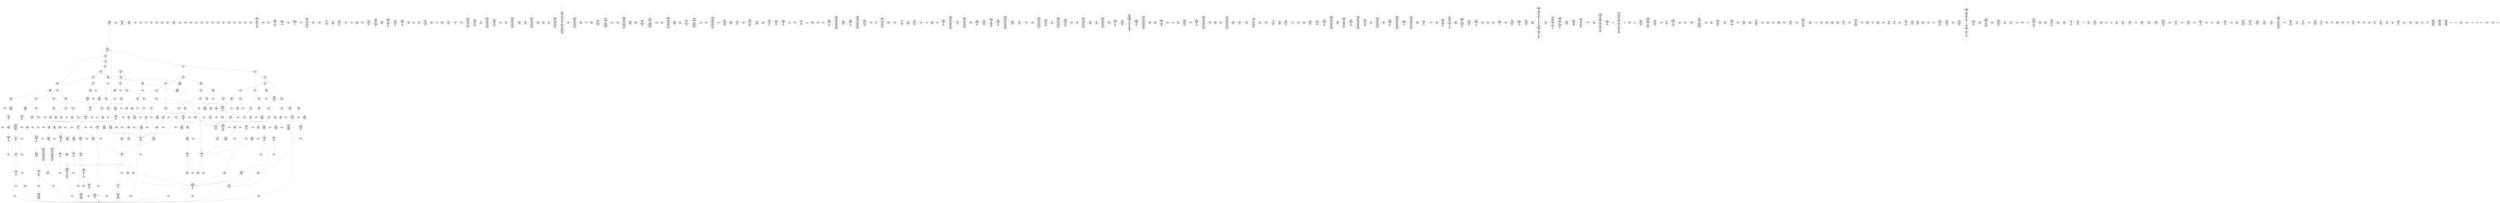 /* Generated by GvGen v.1.0 (https://www.github.com/stricaud/gvgen) */

digraph G {
compound=true;
   node1 [label="[anywhere]"];
   node2 [label="# 0x0
PUSHX Data
PUSHX Data
MSTORE
PUSHX LogicData
CALLDATASIZE
LT
PUSHX Data
JUMPI
"];
   node3 [label="# 0xd
PUSHX Data
CALLDATALOAD
PUSHX BitData
SHR
PUSHX LogicData
GT
PUSHX Data
JUMPI
"];
   node4 [label="# 0x1e
PUSHX LogicData
GT
PUSHX Data
JUMPI
"];
   node5 [label="# 0x29
PUSHX LogicData
GT
PUSHX Data
JUMPI
"];
   node6 [label="# 0x34
PUSHX LogicData
GT
PUSHX Data
JUMPI
"];
   node7 [label="# 0x3f
PUSHX LogicData
EQ
PUSHX Data
JUMPI
"];
   node8 [label="# 0x4a
PUSHX LogicData
EQ
PUSHX Data
JUMPI
"];
   node9 [label="# 0x55
PUSHX LogicData
EQ
PUSHX Data
JUMPI
"];
   node10 [label="# 0x60
PUSHX Data
REVERT
"];
   node11 [label="# 0x64
JUMPDEST
PUSHX LogicData
EQ
PUSHX Data
JUMPI
"];
   node12 [label="# 0x70
PUSHX LogicData
EQ
PUSHX Data
JUMPI
"];
   node13 [label="# 0x7b
PUSHX Data
REVERT
"];
   node14 [label="# 0x7f
JUMPDEST
PUSHX LogicData
GT
PUSHX Data
JUMPI
"];
   node15 [label="# 0x8b
PUSHX LogicData
EQ
PUSHX Data
JUMPI
"];
   node16 [label="# 0x96
PUSHX LogicData
EQ
PUSHX Data
JUMPI
"];
   node17 [label="# 0xa1
PUSHX LogicData
EQ
PUSHX Data
JUMPI
"];
   node18 [label="# 0xac
PUSHX Data
REVERT
"];
   node19 [label="# 0xb0
JUMPDEST
PUSHX LogicData
EQ
PUSHX Data
JUMPI
"];
   node20 [label="# 0xbc
PUSHX LogicData
EQ
PUSHX Data
JUMPI
"];
   node21 [label="# 0xc7
PUSHX Data
REVERT
"];
   node22 [label="# 0xcb
JUMPDEST
PUSHX LogicData
GT
PUSHX Data
JUMPI
"];
   node23 [label="# 0xd7
PUSHX LogicData
GT
PUSHX Data
JUMPI
"];
   node24 [label="# 0xe2
PUSHX LogicData
EQ
PUSHX Data
JUMPI
"];
   node25 [label="# 0xed
PUSHX LogicData
EQ
PUSHX Data
JUMPI
"];
   node26 [label="# 0xf8
PUSHX LogicData
EQ
PUSHX Data
JUMPI
"];
   node27 [label="# 0x103
PUSHX Data
REVERT
"];
   node28 [label="# 0x107
JUMPDEST
PUSHX LogicData
EQ
PUSHX Data
JUMPI
"];
   node29 [label="# 0x113
PUSHX LogicData
EQ
PUSHX Data
JUMPI
"];
   node30 [label="# 0x11e
PUSHX Data
REVERT
"];
   node31 [label="# 0x122
JUMPDEST
PUSHX LogicData
EQ
PUSHX Data
JUMPI
"];
   node32 [label="# 0x12e
PUSHX LogicData
EQ
PUSHX Data
JUMPI
"];
   node33 [label="# 0x139
PUSHX LogicData
EQ
PUSHX Data
JUMPI
"];
   node34 [label="# 0x144
PUSHX LogicData
EQ
PUSHX Data
JUMPI
"];
   node35 [label="# 0x14f
PUSHX Data
REVERT
"];
   node36 [label="# 0x153
JUMPDEST
PUSHX LogicData
GT
PUSHX Data
JUMPI
"];
   node37 [label="# 0x15f
PUSHX LogicData
GT
PUSHX Data
JUMPI
"];
   node38 [label="# 0x16a
PUSHX LogicData
GT
PUSHX Data
JUMPI
"];
   node39 [label="# 0x175
PUSHX LogicData
EQ
PUSHX Data
JUMPI
"];
   node40 [label="# 0x180
PUSHX LogicData
EQ
PUSHX Data
JUMPI
"];
   node41 [label="# 0x18b
PUSHX LogicData
EQ
PUSHX Data
JUMPI
"];
   node42 [label="# 0x196
PUSHX Data
REVERT
"];
   node43 [label="# 0x19a
JUMPDEST
PUSHX LogicData
EQ
PUSHX Data
JUMPI
"];
   node44 [label="# 0x1a6
PUSHX LogicData
EQ
PUSHX Data
JUMPI
"];
   node45 [label="# 0x1b1
PUSHX Data
REVERT
"];
   node46 [label="# 0x1b5
JUMPDEST
PUSHX LogicData
GT
PUSHX Data
JUMPI
"];
   node47 [label="# 0x1c1
PUSHX LogicData
EQ
PUSHX Data
JUMPI
"];
   node48 [label="# 0x1cc
PUSHX LogicData
EQ
PUSHX Data
JUMPI
"];
   node49 [label="# 0x1d7
PUSHX LogicData
EQ
PUSHX Data
JUMPI
"];
   node50 [label="# 0x1e2
PUSHX Data
REVERT
"];
   node51 [label="# 0x1e6
JUMPDEST
PUSHX LogicData
EQ
PUSHX Data
JUMPI
"];
   node52 [label="# 0x1f2
PUSHX LogicData
EQ
PUSHX Data
JUMPI
"];
   node53 [label="# 0x1fd
PUSHX Data
REVERT
"];
   node54 [label="# 0x201
JUMPDEST
PUSHX LogicData
GT
PUSHX Data
JUMPI
"];
   node55 [label="# 0x20d
PUSHX LogicData
GT
PUSHX Data
JUMPI
"];
   node56 [label="# 0x218
PUSHX LogicData
EQ
PUSHX Data
JUMPI
"];
   node57 [label="# 0x223
PUSHX LogicData
EQ
PUSHX Data
JUMPI
"];
   node58 [label="# 0x22e
PUSHX LogicData
EQ
PUSHX Data
JUMPI
"];
   node59 [label="# 0x239
PUSHX Data
REVERT
"];
   node60 [label="# 0x23d
JUMPDEST
PUSHX LogicData
EQ
PUSHX Data
JUMPI
"];
   node61 [label="# 0x249
PUSHX LogicData
EQ
PUSHX Data
JUMPI
"];
   node62 [label="# 0x254
PUSHX Data
REVERT
"];
   node63 [label="# 0x258
JUMPDEST
PUSHX LogicData
EQ
PUSHX Data
JUMPI
"];
   node64 [label="# 0x264
PUSHX LogicData
EQ
PUSHX Data
JUMPI
"];
   node65 [label="# 0x26f
PUSHX LogicData
EQ
PUSHX Data
JUMPI
"];
   node66 [label="# 0x27a
PUSHX LogicData
EQ
PUSHX Data
JUMPI
"];
   node67 [label="# 0x285
JUMPDEST
PUSHX Data
REVERT
"];
   node68 [label="# 0x28a
JUMPDEST
CALLVALUE
ISZERO
PUSHX Data
JUMPI
"];
   node69 [label="# 0x292
PUSHX Data
REVERT
"];
   node70 [label="# 0x296
JUMPDEST
PUSHX Data
PUSHX Data
CALLDATASIZE
PUSHX Data
PUSHX Data
JUMP
"];
   node71 [label="# 0x2a5
JUMPDEST
PUSHX Data
JUMP
"];
   node72 [label="# 0x2aa
JUMPDEST
PUSHX MemData
MLOAD
ISZERO
ISZERO
MSTORE
PUSHX ArithData
ADD
"];
   node73 [label="# 0x2b6
JUMPDEST
PUSHX MemData
MLOAD
SUB
RETURN
"];
   node74 [label="# 0x2bf
JUMPDEST
CALLVALUE
ISZERO
PUSHX Data
JUMPI
"];
   node75 [label="# 0x2c7
PUSHX Data
REVERT
"];
   node76 [label="# 0x2cb
JUMPDEST
PUSHX Data
PUSHX Data
JUMP
"];
   node77 [label="# 0x2d4
JUMPDEST
PUSHX MemData
MLOAD
PUSHX Data
PUSHX Data
JUMP
"];
   node78 [label="# 0x2e1
JUMPDEST
CALLVALUE
ISZERO
PUSHX Data
JUMPI
"];
   node79 [label="# 0x2e9
PUSHX Data
REVERT
"];
   node80 [label="# 0x2ed
JUMPDEST
PUSHX Data
PUSHX Data
CALLDATASIZE
PUSHX Data
PUSHX Data
JUMP
"];
   node81 [label="# 0x2fc
JUMPDEST
PUSHX Data
JUMP
"];
   node82 [label="# 0x301
JUMPDEST
PUSHX MemData
MLOAD
PUSHX ArithData
PUSHX BitData
PUSHX BitData
SHL
SUB
AND
MSTORE
PUSHX ArithData
ADD
PUSHX Data
JUMP
"];
   node83 [label="# 0x319
JUMPDEST
CALLVALUE
ISZERO
PUSHX Data
JUMPI
"];
   node84 [label="# 0x321
PUSHX Data
REVERT
"];
   node85 [label="# 0x325
JUMPDEST
PUSHX Data
PUSHX Data
CALLDATASIZE
PUSHX Data
PUSHX Data
JUMP
"];
   node86 [label="# 0x334
JUMPDEST
PUSHX Data
JUMP
"];
   node87 [label="# 0x339
JUMPDEST
STOP
"];
   node88 [label="# 0x33b
JUMPDEST
CALLVALUE
ISZERO
PUSHX Data
JUMPI
"];
   node89 [label="# 0x343
PUSHX Data
REVERT
"];
   node90 [label="# 0x347
JUMPDEST
PUSHX StorData
SLOAD
PUSHX StorData
SLOAD
SUB
PUSHX BitData
NOT
ADD
"];
   node91 [label="# 0x354
JUMPDEST
PUSHX MemData
MLOAD
MSTORE
PUSHX ArithData
ADD
PUSHX Data
JUMP
"];
   node92 [label="# 0x362
JUMPDEST
CALLVALUE
ISZERO
PUSHX Data
JUMPI
"];
   node93 [label="# 0x36a
PUSHX Data
REVERT
"];
   node94 [label="# 0x36e
JUMPDEST
PUSHX Data
PUSHX Data
CALLDATASIZE
PUSHX Data
PUSHX Data
JUMP
"];
   node95 [label="# 0x37d
JUMPDEST
PUSHX Data
JUMP
"];
   node96 [label="# 0x382
JUMPDEST
PUSHX Data
PUSHX Data
CALLDATASIZE
PUSHX Data
PUSHX Data
JUMP
"];
   node97 [label="# 0x390
JUMPDEST
PUSHX Data
JUMP
"];
   node98 [label="# 0x395
JUMPDEST
CALLVALUE
ISZERO
PUSHX Data
JUMPI
"];
   node99 [label="# 0x39d
PUSHX Data
REVERT
"];
   node100 [label="# 0x3a1
JUMPDEST
PUSHX Data
PUSHX Data
JUMP
"];
   node101 [label="# 0x3aa
JUMPDEST
CALLVALUE
ISZERO
PUSHX Data
JUMPI
"];
   node102 [label="# 0x3b2
PUSHX Data
REVERT
"];
   node103 [label="# 0x3b6
JUMPDEST
PUSHX Data
PUSHX Data
CALLDATASIZE
PUSHX Data
PUSHX Data
JUMP
"];
   node104 [label="# 0x3c5
JUMPDEST
PUSHX Data
JUMP
"];
   node105 [label="# 0x3ca
JUMPDEST
CALLVALUE
ISZERO
PUSHX Data
JUMPI
"];
   node106 [label="# 0x3d2
PUSHX Data
REVERT
"];
   node107 [label="# 0x3d6
JUMPDEST
PUSHX Data
PUSHX Data
CALLDATASIZE
PUSHX Data
PUSHX Data
JUMP
"];
   node108 [label="# 0x3e5
JUMPDEST
PUSHX Data
JUMP
"];
   node109 [label="# 0x3ea
JUMPDEST
PUSHX MemData
MLOAD
PUSHX Data
PUSHX Data
JUMP
"];
   node110 [label="# 0x3f7
JUMPDEST
CALLVALUE
ISZERO
PUSHX Data
JUMPI
"];
   node111 [label="# 0x3ff
PUSHX Data
REVERT
"];
   node112 [label="# 0x403
JUMPDEST
PUSHX Data
PUSHX Data
CALLDATASIZE
PUSHX Data
PUSHX Data
JUMP
"];
   node113 [label="# 0x412
JUMPDEST
PUSHX Data
JUMP
"];
   node114 [label="# 0x417
JUMPDEST
CALLVALUE
ISZERO
PUSHX Data
JUMPI
"];
   node115 [label="# 0x41f
PUSHX Data
REVERT
"];
   node116 [label="# 0x423
JUMPDEST
PUSHX Data
PUSHX Data
CALLDATASIZE
PUSHX Data
PUSHX Data
JUMP
"];
   node117 [label="# 0x432
JUMPDEST
PUSHX Data
JUMP
"];
   node118 [label="# 0x437
JUMPDEST
CALLVALUE
ISZERO
PUSHX Data
JUMPI
"];
   node119 [label="# 0x43f
PUSHX Data
REVERT
"];
   node120 [label="# 0x443
JUMPDEST
PUSHX Data
PUSHX StorData
SLOAD
JUMP
"];
   node121 [label="# 0x44d
JUMPDEST
CALLVALUE
ISZERO
PUSHX Data
JUMPI
"];
   node122 [label="# 0x455
PUSHX Data
REVERT
"];
   node123 [label="# 0x459
JUMPDEST
PUSHX Data
PUSHX Data
JUMP
"];
   node124 [label="# 0x462
JUMPDEST
CALLVALUE
ISZERO
PUSHX Data
JUMPI
"];
   node125 [label="# 0x46a
PUSHX Data
REVERT
"];
   node126 [label="# 0x46e
JUMPDEST
PUSHX Data
PUSHX Data
CALLDATASIZE
PUSHX Data
PUSHX Data
JUMP
"];
   node127 [label="# 0x47d
JUMPDEST
PUSHX Data
JUMP
"];
   node128 [label="# 0x482
JUMPDEST
CALLVALUE
ISZERO
PUSHX Data
JUMPI
"];
   node129 [label="# 0x48a
PUSHX Data
REVERT
"];
   node130 [label="# 0x48e
JUMPDEST
PUSHX Data
PUSHX Data
CALLDATASIZE
PUSHX Data
PUSHX Data
JUMP
"];
   node131 [label="# 0x49d
JUMPDEST
PUSHX Data
JUMP
"];
   node132 [label="# 0x4a2
JUMPDEST
CALLVALUE
ISZERO
PUSHX Data
JUMPI
"];
   node133 [label="# 0x4aa
PUSHX Data
REVERT
"];
   node134 [label="# 0x4ae
JUMPDEST
PUSHX Data
PUSHX Data
CALLDATASIZE
PUSHX Data
PUSHX Data
JUMP
"];
   node135 [label="# 0x4bd
JUMPDEST
PUSHX Data
JUMP
"];
   node136 [label="# 0x4c2
JUMPDEST
CALLVALUE
ISZERO
PUSHX Data
JUMPI
"];
   node137 [label="# 0x4ca
PUSHX Data
REVERT
"];
   node138 [label="# 0x4ce
JUMPDEST
PUSHX Data
PUSHX Data
JUMP
"];
   node139 [label="# 0x4d7
JUMPDEST
CALLVALUE
ISZERO
PUSHX Data
JUMPI
"];
   node140 [label="# 0x4df
PUSHX Data
REVERT
"];
   node141 [label="# 0x4e3
JUMPDEST
PUSHX Data
PUSHX Data
CALLDATASIZE
PUSHX Data
PUSHX Data
JUMP
"];
   node142 [label="# 0x4f2
JUMPDEST
PUSHX Data
JUMP
"];
   node143 [label="# 0x4f7
JUMPDEST
CALLVALUE
ISZERO
PUSHX Data
JUMPI
"];
   node144 [label="# 0x4ff
PUSHX Data
REVERT
"];
   node145 [label="# 0x503
JUMPDEST
PUSHX Data
PUSHX StorData
SLOAD
JUMP
"];
   node146 [label="# 0x50d
JUMPDEST
CALLVALUE
ISZERO
PUSHX Data
JUMPI
"];
   node147 [label="# 0x515
PUSHX Data
REVERT
"];
   node148 [label="# 0x519
JUMPDEST
PUSHX StorData
SLOAD
PUSHX ArithData
PUSHX BitData
PUSHX BitData
SHL
SUB
AND
PUSHX Data
JUMP
"];
   node149 [label="# 0x52b
JUMPDEST
CALLVALUE
ISZERO
PUSHX Data
JUMPI
"];
   node150 [label="# 0x533
PUSHX Data
REVERT
"];
   node151 [label="# 0x537
JUMPDEST
PUSHX Data
PUSHX StorData
SLOAD
JUMP
"];
   node152 [label="# 0x541
JUMPDEST
CALLVALUE
ISZERO
PUSHX Data
JUMPI
"];
   node153 [label="# 0x549
PUSHX Data
REVERT
"];
   node154 [label="# 0x54d
JUMPDEST
PUSHX Data
PUSHX Data
JUMP
"];
   node155 [label="# 0x556
JUMPDEST
PUSHX Data
PUSHX Data
CALLDATASIZE
PUSHX Data
PUSHX Data
JUMP
"];
   node156 [label="# 0x564
JUMPDEST
PUSHX Data
JUMP
"];
   node157 [label="# 0x569
JUMPDEST
CALLVALUE
ISZERO
PUSHX Data
JUMPI
"];
   node158 [label="# 0x571
PUSHX Data
REVERT
"];
   node159 [label="# 0x575
JUMPDEST
PUSHX Data
PUSHX Data
CALLDATASIZE
PUSHX Data
PUSHX Data
JUMP
"];
   node160 [label="# 0x584
JUMPDEST
PUSHX Data
JUMP
"];
   node161 [label="# 0x589
JUMPDEST
CALLVALUE
ISZERO
PUSHX Data
JUMPI
"];
   node162 [label="# 0x591
PUSHX Data
REVERT
"];
   node163 [label="# 0x595
JUMPDEST
PUSHX Data
PUSHX Data
JUMP
"];
   node164 [label="# 0x59e
JUMPDEST
CALLVALUE
ISZERO
PUSHX Data
JUMPI
"];
   node165 [label="# 0x5a6
PUSHX Data
REVERT
"];
   node166 [label="# 0x5aa
JUMPDEST
PUSHX Data
PUSHX StorData
SLOAD
JUMP
"];
   node167 [label="# 0x5b4
JUMPDEST
CALLVALUE
ISZERO
PUSHX Data
JUMPI
"];
   node168 [label="# 0x5bc
PUSHX Data
REVERT
"];
   node169 [label="# 0x5c0
JUMPDEST
PUSHX Data
PUSHX Data
CALLDATASIZE
PUSHX Data
PUSHX Data
JUMP
"];
   node170 [label="# 0x5cf
JUMPDEST
PUSHX Data
JUMP
"];
   node171 [label="# 0x5d4
JUMPDEST
CALLVALUE
ISZERO
PUSHX Data
JUMPI
"];
   node172 [label="# 0x5dc
PUSHX Data
REVERT
"];
   node173 [label="# 0x5e0
JUMPDEST
PUSHX Data
PUSHX Data
CALLDATASIZE
PUSHX Data
PUSHX Data
JUMP
"];
   node174 [label="# 0x5ef
JUMPDEST
PUSHX Data
JUMP
"];
   node175 [label="# 0x5f4
JUMPDEST
CALLVALUE
ISZERO
PUSHX Data
JUMPI
"];
   node176 [label="# 0x5fc
PUSHX Data
REVERT
"];
   node177 [label="# 0x600
JUMPDEST
PUSHX Data
PUSHX Data
CALLDATASIZE
PUSHX Data
PUSHX Data
JUMP
"];
   node178 [label="# 0x60f
JUMPDEST
PUSHX Data
JUMP
"];
   node179 [label="# 0x614
JUMPDEST
CALLVALUE
ISZERO
PUSHX Data
JUMPI
"];
   node180 [label="# 0x61c
PUSHX Data
REVERT
"];
   node181 [label="# 0x620
JUMPDEST
PUSHX StorData
SLOAD
PUSHX Data
PUSHX BitData
PUSHX BitData
SHL
DIV
PUSHX BitData
AND
JUMP
"];
   node182 [label="# 0x635
JUMPDEST
PUSHX MemData
MLOAD
PUSHX Data
PUSHX Data
JUMP
"];
   node183 [label="# 0x642
JUMPDEST
CALLVALUE
ISZERO
PUSHX Data
JUMPI
"];
   node184 [label="# 0x64a
PUSHX Data
REVERT
"];
   node185 [label="# 0x64e
JUMPDEST
PUSHX Data
PUSHX Data
CALLDATASIZE
PUSHX Data
PUSHX Data
JUMP
"];
   node186 [label="# 0x65d
JUMPDEST
PUSHX Data
JUMP
"];
   node187 [label="# 0x662
JUMPDEST
CALLVALUE
ISZERO
PUSHX Data
JUMPI
"];
   node188 [label="# 0x66a
PUSHX Data
REVERT
"];
   node189 [label="# 0x66e
JUMPDEST
PUSHX Data
PUSHX StorData
SLOAD
JUMP
"];
   node190 [label="# 0x678
JUMPDEST
CALLVALUE
ISZERO
PUSHX Data
JUMPI
"];
   node191 [label="# 0x680
PUSHX Data
REVERT
"];
   node192 [label="# 0x684
JUMPDEST
PUSHX Data
PUSHX Data
CALLDATASIZE
PUSHX Data
PUSHX Data
JUMP
"];
   node193 [label="# 0x693
JUMPDEST
PUSHX Data
JUMP
"];
   node194 [label="# 0x698
JUMPDEST
CALLVALUE
ISZERO
PUSHX Data
JUMPI
"];
   node195 [label="# 0x6a0
PUSHX Data
REVERT
"];
   node196 [label="# 0x6a4
JUMPDEST
PUSHX Data
PUSHX Data
CALLDATASIZE
PUSHX Data
PUSHX Data
JUMP
"];
   node197 [label="# 0x6b3
JUMPDEST
PUSHX Data
JUMP
"];
   node198 [label="# 0x6b8
JUMPDEST
CALLVALUE
ISZERO
PUSHX Data
JUMPI
"];
   node199 [label="# 0x6c0
PUSHX Data
REVERT
"];
   node200 [label="# 0x6c4
JUMPDEST
PUSHX Data
PUSHX Data
CALLDATASIZE
PUSHX Data
PUSHX Data
JUMP
"];
   node201 [label="# 0x6d3
JUMPDEST
PUSHX ArithData
PUSHX BitData
PUSHX BitData
SHL
SUB
AND
PUSHX Data
MSTORE
PUSHX Data
PUSHX Data
MSTORE
PUSHX Data
SHA3
AND
MSTORE
MSTORE
SHA3
SLOAD
PUSHX BitData
AND
JUMP
"];
   node202 [label="# 0x701
JUMPDEST
CALLVALUE
ISZERO
PUSHX Data
JUMPI
"];
   node203 [label="# 0x709
PUSHX Data
REVERT
"];
   node204 [label="# 0x70d
JUMPDEST
PUSHX Data
PUSHX Data
CALLDATASIZE
PUSHX Data
PUSHX Data
JUMP
"];
   node205 [label="# 0x71c
JUMPDEST
PUSHX Data
JUMP
"];
   node206 [label="# 0x721
JUMPDEST
CALLVALUE
ISZERO
PUSHX Data
JUMPI
"];
   node207 [label="# 0x729
PUSHX Data
REVERT
"];
   node208 [label="# 0x72d
JUMPDEST
PUSHX Data
PUSHX Data
CALLDATASIZE
PUSHX Data
PUSHX Data
JUMP
"];
   node209 [label="# 0x73c
JUMPDEST
PUSHX Data
JUMP
"];
   node210 [label="# 0x741
JUMPDEST
PUSHX Data
PUSHX ArithData
PUSHX BitData
PUSHX BitData
SHL
SUB
NOT
AND
PUSHX LogicData
EQ
PUSHX Data
JUMPI
"];
   node211 [label="# 0x776
PUSHX ArithData
PUSHX BitData
PUSHX BitData
SHL
SUB
NOT
AND
PUSHX LogicData
EQ
"];
   node212 [label="# 0x7a4
JUMPDEST
PUSHX Data
JUMPI
"];
   node213 [label="# 0x7aa
PUSHX LogicData
PUSHX ArithData
PUSHX BitData
PUSHX BitData
SHL
SUB
NOT
AND
EQ
"];
   node214 [label="# 0x7d8
JUMPDEST
JUMP
"];
   node215 [label="# 0x7de
JUMPDEST
PUSHX Data
PUSHX StorData
SLOAD
PUSHX Data
PUSHX Data
JUMP
"];
   node216 [label="# 0x7ed
JUMPDEST
PUSHX ArithData
ADD
PUSHX ArithData
DIV
MUL
PUSHX ArithData
ADD
PUSHX MemData
MLOAD
ADD
PUSHX Data
MSTORE
MSTORE
PUSHX ArithData
ADD
SLOAD
PUSHX Data
PUSHX Data
JUMP
"];
   node217 [label="# 0x819
JUMPDEST
ISZERO
PUSHX Data
JUMPI
"];
   node218 [label="# 0x820
PUSHX LogicData
LT
PUSHX Data
JUMPI
"];
   node219 [label="# 0x828
PUSHX ArithData
SLOAD
DIV
MUL
MSTORE
PUSHX ArithData
ADD
PUSHX Data
JUMP
"];
   node220 [label="# 0x83b
JUMPDEST
ADD
PUSHX Data
MSTORE
PUSHX Data
PUSHX Data
SHA3
"];
   node221 [label="# 0x849
JUMPDEST
SLOAD
MSTORE
PUSHX ArithData
ADD
PUSHX ArithData
ADD
GT
PUSHX Data
JUMPI
"];
   node222 [label="# 0x85d
SUB
PUSHX BitData
AND
ADD
"];
   node223 [label="# 0x866
JUMPDEST
JUMP
"];
   node224 [label="# 0x870
JUMPDEST
PUSHX Data
PUSHX Data
PUSHX Data
JUMP
"];
   node225 [label="# 0x87b
JUMPDEST
PUSHX Data
JUMPI
"];
   node226 [label="# 0x880
PUSHX MemData
MLOAD
PUSHX Data
MSTORE
PUSHX ArithData
ADD
PUSHX MemData
MLOAD
SUB
REVERT
"];
   node227 [label="# 0x8b1
JUMPDEST
PUSHX Data
MSTORE
PUSHX Data
PUSHX Data
MSTORE
PUSHX Data
SHA3
SLOAD
PUSHX ArithData
PUSHX BitData
PUSHX BitData
SHL
SUB
AND
JUMP
"];
   node228 [label="# 0x8cd
JUMPDEST
PUSHX Data
PUSHX Data
PUSHX Data
JUMP
"];
   node229 [label="# 0x8d8
JUMPDEST
PUSHX ArithData
PUSHX BitData
PUSHX BitData
SHL
SUB
AND
PUSHX ArithData
PUSHX BitData
PUSHX BitData
SHL
SUB
AND
EQ
ISZERO
PUSHX Data
JUMPI
"];
   node230 [label="# 0x8f5
PUSHX MemData
MLOAD
PUSHX Data
MSTORE
PUSHX ArithData
ADD
PUSHX MemData
MLOAD
SUB
REVERT
"];
   node231 [label="# 0x926
JUMPDEST
CALLER
PUSHX ArithData
PUSHX BitData
PUSHX BitData
SHL
SUB
AND
EQ
ISZERO
PUSHX Data
JUMPI
"];
   node232 [label="# 0x93a
PUSHX Data
CALLER
PUSHX Data
JUMP
"];
   node233 [label="# 0x944
JUMPDEST
ISZERO
"];
   node234 [label="# 0x946
JUMPDEST
ISZERO
PUSHX Data
JUMPI
"];
   node235 [label="# 0x94c
PUSHX MemData
MLOAD
PUSHX Data
MSTORE
PUSHX ArithData
ADD
PUSHX MemData
MLOAD
SUB
REVERT
"];
   node236 [label="# 0x97d
JUMPDEST
PUSHX Data
PUSHX Data
JUMP
"];
   node237 [label="# 0x988
JUMPDEST
JUMP
"];
   node238 [label="# 0x98d
JUMPDEST
PUSHX Data
PUSHX Data
JUMP
"];
   node239 [label="# 0x998
JUMPDEST
PUSHX LogicData
GT
ISZERO
PUSHX Data
JUMPI
"];
   node240 [label="# 0x9a4
PUSHX StorData
SLOAD
GT
ISZERO
"];
   node241 [label="# 0x9ab
JUMPDEST
PUSHX Data
JUMPI
"];
   node242 [label="# 0x9b0
PUSHX MemData
MLOAD
PUSHX BitData
PUSHX BitData
SHL
MSTORE
PUSHX Data
PUSHX ArithData
ADD
MSTORE
PUSHX Data
PUSHX ArithData
ADD
MSTORE
PUSHX Data
PUSHX ArithData
ADD
MSTORE
PUSHX ArithData
ADD
"];
   node243 [label="# 0x9f3
JUMPDEST
PUSHX MemData
MLOAD
SUB
REVERT
"];
   node244 [label="# 0x9fc
JUMPDEST
PUSHX StorData
SLOAD
PUSHX StorData
SLOAD
PUSHX StorData
SLOAD
SUB
PUSHX BitData
NOT
ADD
PUSHX Data
PUSHX Data
JUMP
"];
   node245 [label="# 0xa17
JUMPDEST
GT
ISZERO
PUSHX Data
JUMPI
"];
   node246 [label="# 0xa1e
PUSHX MemData
MLOAD
PUSHX BitData
PUSHX BitData
SHL
MSTORE
PUSHX Data
PUSHX ArithData
ADD
MSTORE
PUSHX Data
PUSHX ArithData
ADD
MSTORE
PUSHX Data
PUSHX ArithData
ADD
MSTORE
PUSHX ArithData
ADD
PUSHX Data
JUMP
"];
   node247 [label="# 0xa65
JUMPDEST
PUSHX Data
PUSHX StorData
SLOAD
PUSHX BitData
PUSHX BitData
SHL
DIV
PUSHX BitData
AND
PUSHX LogicData
GT
ISZERO
PUSHX Data
JUMPI
"];
   node248 [label="# 0xa7e
PUSHX Data
PUSHX Data
JUMP
"];
   node249 [label="# 0xa85
JUMPDEST
EQ
PUSHX Data
JUMPI
"];
   node250 [label="# 0xa8b
PUSHX MemData
MLOAD
PUSHX BitData
PUSHX BitData
SHL
MSTORE
PUSHX Data
PUSHX ArithData
ADD
MSTORE
PUSHX Data
PUSHX ArithData
ADD
MSTORE
PUSHX Data
PUSHX ArithData
ADD
MSTORE
PUSHX ArithData
ADD
PUSHX Data
JUMP
"];
   node251 [label="# 0xad2
JUMPDEST
PUSHX StorData
SLOAD
PUSHX Data
PUSHX Data
JUMP
"];
   node252 [label="# 0xae0
JUMPDEST
CALLVALUE
LT
ISZERO
PUSHX Data
JUMPI
"];
   node253 [label="# 0xae8
PUSHX MemData
MLOAD
PUSHX BitData
PUSHX BitData
SHL
MSTORE
PUSHX Data
PUSHX ArithData
ADD
MSTORE
PUSHX Data
PUSHX ArithData
ADD
MSTORE
PUSHX Data
PUSHX ArithData
ADD
MSTORE
PUSHX ArithData
ADD
PUSHX Data
JUMP
"];
   node254 [label="# 0xb2f
JUMPDEST
PUSHX Data
CALLER
PUSHX Data
JUMP
"];
   node255 [label="# 0xb3a
JUMPDEST
PUSHX Data
PUSHX Data
JUMP
"];
   node256 [label="# 0xb44
JUMPDEST
GT
ISZERO
PUSHX Data
JUMPI
"];
   node257 [label="# 0xb4b
PUSHX MemData
MLOAD
PUSHX BitData
PUSHX BitData
SHL
MSTORE
PUSHX Data
PUSHX ArithData
ADD
MSTORE
PUSHX Data
PUSHX ArithData
ADD
MSTORE
PUSHX Data
PUSHX ArithData
ADD
MSTORE
PUSHX ArithData
ADD
PUSHX Data
JUMP
"];
   node258 [label="# 0xb92
JUMPDEST
PUSHX MemData
MLOAD
CALLER
PUSHX BitData
SHL
PUSHX BitData
NOT
AND
PUSHX ArithData
ADD
MSTORE
PUSHX ArithData
ADD
MSTORE
MLOAD
SUB
ADD
MSTORE
PUSHX ArithData
ADD
MSTORE
MLOAD
ADD
SHA3
PUSHX Data
PUSHX ArithData
MUL
PUSHX ArithData
ADD
PUSHX MemData
MLOAD
ADD
PUSHX Data
MSTORE
MSTORE
PUSHX ArithData
ADD
PUSHX ArithData
MUL
CALLDATACOPY
PUSHX Data
ADD
MSTORE
PUSHX Data
JUMP
"];
   node259 [label="# 0xc0e
JUMPDEST
PUSHX Data
JUMPI
"];
   node260 [label="# 0xc13
PUSHX MemData
MLOAD
PUSHX BitData
PUSHX BitData
SHL
MSTORE
PUSHX Data
PUSHX ArithData
ADD
MSTORE
PUSHX Data
PUSHX ArithData
ADD
MSTORE
PUSHX Data
PUSHX ArithData
ADD
MSTORE
PUSHX ArithData
ADD
PUSHX Data
JUMP
"];
   node261 [label="# 0xc5a
JUMPDEST
PUSHX Data
CALLER
PUSHX Data
JUMP
"];
   node262 [label="# 0xc64
JUMPDEST
JUMP
"];
   node263 [label="# 0xc6b
JUMPDEST
PUSHX StorData
SLOAD
PUSHX ArithData
PUSHX BitData
PUSHX BitData
SHL
SUB
AND
CALLER
EQ
PUSHX Data
JUMPI
"];
   node264 [label="# 0xc7e
PUSHX MemData
MLOAD
PUSHX BitData
PUSHX BitData
SHL
MSTORE
PUSHX Data
PUSHX ArithData
ADD
MSTORE
PUSHX ArithData
ADD
MSTORE
PUSHX MemData
MLOAD
PUSHX Data
PUSHX Data
CODECOPY
MLOAD
MSTORE
PUSHX ArithData
ADD
MSTORE
PUSHX ArithData
ADD
PUSHX Data
JUMP
"];
   node265 [label="# 0xcb3
JUMPDEST
SELFBALANCE
PUSHX Data
PUSHX Data
PUSHX Data
PUSHX Data
PUSHX Data
PUSHX Data
JUMP
"];
   node266 [label="# 0xcd8
JUMPDEST
PUSHX Data
PUSHX Data
JUMP
"];
   node267 [label="# 0xce2
JUMPDEST
PUSHX MemData
MLOAD
PUSHX Data
GAS
CALL
RETURNDATASIZE
PUSHX LogicData
EQ
PUSHX Data
JUMPI
"];
   node268 [label="# 0xcfd
PUSHX MemData
MLOAD
PUSHX BitData
NOT
PUSHX ArithData
RETURNDATASIZE
ADD
AND
ADD
PUSHX Data
MSTORE
RETURNDATASIZE
MSTORE
RETURNDATASIZE
PUSHX Data
PUSHX ArithData
ADD
RETURNDATACOPY
PUSHX Data
JUMP
"];
   node269 [label="# 0xd1e
JUMPDEST
PUSHX Data
"];
   node270 [label="# 0xd23
JUMPDEST
PUSHX Data
JUMPI
"];
   node271 [label="# 0xd2f
PUSHX MemData
MLOAD
PUSHX BitData
PUSHX BitData
SHL
MSTORE
PUSHX Data
PUSHX ArithData
ADD
MSTORE
PUSHX Data
PUSHX ArithData
ADD
MSTORE
PUSHX BitData
PUSHX BitData
SHL
PUSHX ArithData
ADD
MSTORE
PUSHX ArithData
ADD
PUSHX Data
JUMP
"];
   node272 [label="# 0xd68
JUMPDEST
PUSHX Data
PUSHX Data
PUSHX Data
PUSHX Data
PUSHX Data
JUMP
"];
   node273 [label="# 0xd8a
JUMPDEST
PUSHX Data
PUSHX Data
JUMP
"];
   node274 [label="# 0xd94
JUMPDEST
PUSHX MemData
MLOAD
PUSHX Data
GAS
CALL
RETURNDATASIZE
PUSHX LogicData
EQ
PUSHX Data
JUMPI
"];
   node275 [label="# 0xdaf
PUSHX MemData
MLOAD
PUSHX BitData
NOT
PUSHX ArithData
RETURNDATASIZE
ADD
AND
ADD
PUSHX Data
MSTORE
RETURNDATASIZE
MSTORE
RETURNDATASIZE
PUSHX Data
PUSHX ArithData
ADD
RETURNDATACOPY
PUSHX Data
JUMP
"];
   node276 [label="# 0xdd0
JUMPDEST
PUSHX Data
"];
   node277 [label="# 0xdd5
JUMPDEST
PUSHX Data
JUMPI
"];
   node278 [label="# 0xde1
PUSHX MemData
MLOAD
PUSHX BitData
PUSHX BitData
SHL
MSTORE
PUSHX Data
PUSHX ArithData
ADD
MSTORE
PUSHX Data
PUSHX ArithData
ADD
MSTORE
PUSHX BitData
PUSHX BitData
SHL
PUSHX ArithData
ADD
MSTORE
PUSHX ArithData
ADD
PUSHX Data
JUMP
"];
   node279 [label="# 0xe1a
JUMPDEST
PUSHX Data
PUSHX Data
PUSHX Data
PUSHX Data
PUSHX Data
JUMP
"];
   node280 [label="# 0xe3c
JUMPDEST
PUSHX Data
PUSHX Data
JUMP
"];
   node281 [label="# 0xe46
JUMPDEST
PUSHX MemData
MLOAD
PUSHX Data
GAS
CALL
RETURNDATASIZE
PUSHX LogicData
EQ
PUSHX Data
JUMPI
"];
   node282 [label="# 0xe61
PUSHX MemData
MLOAD
PUSHX BitData
NOT
PUSHX ArithData
RETURNDATASIZE
ADD
AND
ADD
PUSHX Data
MSTORE
RETURNDATASIZE
MSTORE
RETURNDATASIZE
PUSHX Data
PUSHX ArithData
ADD
RETURNDATACOPY
PUSHX Data
JUMP
"];
   node283 [label="# 0xe82
JUMPDEST
PUSHX Data
"];
   node284 [label="# 0xe87
JUMPDEST
PUSHX Data
JUMPI
"];
   node285 [label="# 0xe93
PUSHX MemData
MLOAD
PUSHX BitData
PUSHX BitData
SHL
MSTORE
PUSHX Data
PUSHX ArithData
ADD
MSTORE
PUSHX Data
PUSHX ArithData
ADD
MSTORE
PUSHX BitData
PUSHX BitData
SHL
PUSHX ArithData
ADD
MSTORE
PUSHX ArithData
ADD
PUSHX Data
JUMP
"];
   node286 [label="# 0xecc
JUMPDEST
JUMP
"];
   node287 [label="# 0xed0
JUMPDEST
PUSHX Data
PUSHX MemData
MLOAD
PUSHX ArithData
ADD
PUSHX Data
MSTORE
PUSHX Data
MSTORE
PUSHX Data
JUMP
"];
   node288 [label="# 0xeeb
JUMPDEST
PUSHX Data
PUSHX Data
PUSHX Data
PUSHX Data
JUMP
"];
   node289 [label="# 0xef8
JUMPDEST
PUSHX Data
PUSHX LogicData
GT
ISZERO
PUSHX Data
JUMPI
"];
   node290 [label="# 0xf0e
PUSHX Data
PUSHX Data
JUMP
"];
   node291 [label="# 0xf15
JUMPDEST
PUSHX MemData
MLOAD
MSTORE
PUSHX ArithData
MUL
PUSHX ArithData
ADD
ADD
PUSHX Data
MSTORE
ISZERO
PUSHX Data
JUMPI
"];
   node292 [label="# 0xf2f
PUSHX ArithData
ADD
PUSHX ArithData
MUL
CALLDATASIZE
CALLDATACOPY
ADD
"];
   node293 [label="# 0xf3e
JUMPDEST
PUSHX Data
PUSHX Data
"];
   node294 [label="# 0xf46
JUMPDEST
PUSHX StorData
SLOAD
PUSHX StorData
SLOAD
SUB
PUSHX BitData
NOT
ADD
GT
PUSHX Data
JUMPI
"];
   node295 [label="# 0xf58
PUSHX ArithData
PUSHX BitData
PUSHX BitData
SHL
SUB
AND
PUSHX Data
PUSHX Data
JUMP
"];
   node296 [label="# 0xf6a
JUMPDEST
PUSHX ArithData
PUSHX BitData
PUSHX BitData
SHL
SUB
AND
EQ
ISZERO
PUSHX Data
JUMPI
"];
   node297 [label="# 0xf7a
MLOAD
LT
PUSHX Data
JUMPI
"];
   node298 [label="# 0xf85
PUSHX Data
PUSHX Data
JUMP
"];
   node299 [label="# 0xf8c
JUMPDEST
PUSHX ArithData
MUL
ADD
ADD
MSTORE
PUSHX Data
PUSHX Data
JUMP
"];
   node300 [label="# 0xfa1
JUMPDEST
"];
   node301 [label="# 0xfa5
JUMPDEST
PUSHX Data
PUSHX Data
JUMP
"];
   node302 [label="# 0xfaf
JUMPDEST
PUSHX Data
JUMP
"];
   node303 [label="# 0xfb7
JUMPDEST
JUMP
"];
   node304 [label="# 0xfc1
JUMPDEST
PUSHX StorData
SLOAD
PUSHX ArithData
PUSHX BitData
PUSHX BitData
SHL
SUB
AND
CALLER
EQ
PUSHX Data
JUMPI
"];
   node305 [label="# 0xfd4
PUSHX MemData
MLOAD
PUSHX BitData
PUSHX BitData
SHL
MSTORE
PUSHX Data
PUSHX ArithData
ADD
MSTORE
PUSHX ArithData
ADD
MSTORE
PUSHX MemData
MLOAD
PUSHX Data
PUSHX Data
CODECOPY
MLOAD
MSTORE
PUSHX ArithData
ADD
MSTORE
PUSHX ArithData
ADD
PUSHX Data
JUMP
"];
   node306 [label="# 0x1009
JUMPDEST
MLOAD
PUSHX Data
PUSHX Data
PUSHX ArithData
ADD
PUSHX Data
JUMP
"];
   node307 [label="# 0x101c
JUMPDEST
PUSHX StorData
SLOAD
PUSHX ArithData
PUSHX BitData
PUSHX BitData
SHL
SUB
AND
CALLER
EQ
PUSHX Data
JUMPI
"];
   node308 [label="# 0x102f
PUSHX MemData
MLOAD
PUSHX BitData
PUSHX BitData
SHL
MSTORE
PUSHX Data
PUSHX ArithData
ADD
MSTORE
PUSHX ArithData
ADD
MSTORE
PUSHX MemData
MLOAD
PUSHX Data
PUSHX Data
CODECOPY
MLOAD
MSTORE
PUSHX ArithData
ADD
MSTORE
PUSHX ArithData
ADD
PUSHX Data
JUMP
"];
   node309 [label="# 0x1064
JUMPDEST
PUSHX StorData
SLOAD
PUSHX BitData
AND
PUSHX BitData
PUSHX BitData
SHL
PUSHX LogicData
GT
ISZERO
PUSHX Data
JUMPI
"];
   node310 [label="# 0x109d
PUSHX Data
PUSHX Data
JUMP
"];
   node311 [label="# 0x10a4
JUMPDEST
MUL
OR
SSTORE
JUMP
"];
   node312 [label="# 0x10ac
JUMPDEST
PUSHX StorData
SLOAD
PUSHX Data
PUSHX Data
JUMP
"];
   node313 [label="# 0x10b9
JUMPDEST
PUSHX ArithData
ADD
PUSHX ArithData
DIV
MUL
PUSHX ArithData
ADD
PUSHX MemData
MLOAD
ADD
PUSHX Data
MSTORE
MSTORE
PUSHX ArithData
ADD
SLOAD
PUSHX Data
PUSHX Data
JUMP
"];
   node314 [label="# 0x10e5
JUMPDEST
ISZERO
PUSHX Data
JUMPI
"];
   node315 [label="# 0x10ec
PUSHX LogicData
LT
PUSHX Data
JUMPI
"];
   node316 [label="# 0x10f4
PUSHX ArithData
SLOAD
DIV
MUL
MSTORE
PUSHX ArithData
ADD
PUSHX Data
JUMP
"];
   node317 [label="# 0x1107
JUMPDEST
ADD
PUSHX Data
MSTORE
PUSHX Data
PUSHX Data
SHA3
"];
   node318 [label="# 0x1115
JUMPDEST
SLOAD
MSTORE
PUSHX ArithData
ADD
PUSHX ArithData
ADD
GT
PUSHX Data
JUMPI
"];
   node319 [label="# 0x1129
SUB
PUSHX BitData
AND
ADD
"];
   node320 [label="# 0x1132
JUMPDEST
JUMP
"];
   node321 [label="# 0x113a
JUMPDEST
PUSHX Data
PUSHX Data
PUSHX Data
JUMP
"];
   node322 [label="# 0x1145
JUMPDEST
MLOAD
JUMP
"];
   node323 [label="# 0x114c
JUMPDEST
PUSHX StorData
SLOAD
PUSHX ArithData
PUSHX BitData
PUSHX BitData
SHL
SUB
AND
CALLER
EQ
PUSHX Data
JUMPI
"];
   node324 [label="# 0x115f
PUSHX MemData
MLOAD
PUSHX BitData
PUSHX BitData
SHL
MSTORE
PUSHX Data
PUSHX ArithData
ADD
MSTORE
PUSHX ArithData
ADD
MSTORE
PUSHX MemData
MLOAD
PUSHX Data
PUSHX Data
CODECOPY
MLOAD
MSTORE
PUSHX ArithData
ADD
MSTORE
PUSHX ArithData
ADD
PUSHX Data
JUMP
"];
   node325 [label="# 0x1194
JUMPDEST
PUSHX StorData
SLOAD
LT
PUSHX Data
JUMPI
"];
   node326 [label="# 0x119e
PUSHX MemData
MLOAD
PUSHX BitData
PUSHX BitData
SHL
MSTORE
PUSHX Data
PUSHX ArithData
ADD
MSTORE
PUSHX Data
PUSHX ArithData
ADD
MSTORE
PUSHX Data
PUSHX ArithData
ADD
MSTORE
PUSHX ArithData
ADD
PUSHX Data
JUMP
"];
   node327 [label="# 0x11e5
JUMPDEST
PUSHX Data
SSTORE
JUMP
"];
   node328 [label="# 0x11ea
JUMPDEST
PUSHX Data
PUSHX ArithData
PUSHX BitData
PUSHX BitData
SHL
SUB
AND
PUSHX Data
JUMPI
"];
   node329 [label="# 0x11fb
PUSHX MemData
MLOAD
PUSHX Data
MSTORE
PUSHX ArithData
ADD
PUSHX MemData
MLOAD
SUB
REVERT
"];
   node330 [label="# 0x122c
JUMPDEST
PUSHX ArithData
PUSHX BitData
PUSHX BitData
SHL
SUB
AND
PUSHX Data
MSTORE
PUSHX Data
PUSHX Data
MSTORE
PUSHX Data
SHA3
SLOAD
PUSHX BitData
AND
JUMP
"];
   node331 [label="# 0x1252
JUMPDEST
PUSHX StorData
SLOAD
PUSHX ArithData
PUSHX BitData
PUSHX BitData
SHL
SUB
AND
CALLER
EQ
PUSHX Data
JUMPI
"];
   node332 [label="# 0x1265
PUSHX MemData
MLOAD
PUSHX BitData
PUSHX BitData
SHL
MSTORE
PUSHX Data
PUSHX ArithData
ADD
MSTORE
PUSHX ArithData
ADD
MSTORE
PUSHX MemData
MLOAD
PUSHX Data
PUSHX Data
CODECOPY
MLOAD
MSTORE
PUSHX ArithData
ADD
MSTORE
PUSHX ArithData
ADD
PUSHX Data
JUMP
"];
   node333 [label="# 0x129a
JUMPDEST
PUSHX Data
PUSHX Data
PUSHX Data
JUMP
"];
   node334 [label="# 0x12a4
JUMPDEST
JUMP
"];
   node335 [label="# 0x12a6
JUMPDEST
PUSHX StorData
SLOAD
PUSHX ArithData
PUSHX BitData
PUSHX BitData
SHL
SUB
AND
CALLER
EQ
PUSHX Data
JUMPI
"];
   node336 [label="# 0x12b9
PUSHX MemData
MLOAD
PUSHX BitData
PUSHX BitData
SHL
MSTORE
PUSHX Data
PUSHX ArithData
ADD
MSTORE
PUSHX ArithData
ADD
MSTORE
PUSHX MemData
MLOAD
PUSHX Data
PUSHX Data
CODECOPY
MLOAD
MSTORE
PUSHX ArithData
ADD
MSTORE
PUSHX ArithData
ADD
PUSHX Data
JUMP
"];
   node337 [label="# 0x12ee
JUMPDEST
MLOAD
PUSHX Data
PUSHX Data
PUSHX ArithData
ADD
PUSHX Data
JUMP
"];
   node338 [label="# 0x1301
JUMPDEST
PUSHX Data
PUSHX StorData
SLOAD
PUSHX Data
PUSHX Data
JUMP
"];
   node339 [label="# 0x1310
JUMPDEST
PUSHX LogicData
GT
ISZERO
PUSHX Data
JUMPI
"];
   node340 [label="# 0x131c
PUSHX StorData
SLOAD
GT
ISZERO
"];
   node341 [label="# 0x1323
JUMPDEST
PUSHX Data
JUMPI
"];
   node342 [label="# 0x1328
PUSHX MemData
MLOAD
PUSHX BitData
PUSHX BitData
SHL
MSTORE
PUSHX Data
PUSHX ArithData
ADD
MSTORE
PUSHX Data
PUSHX ArithData
ADD
MSTORE
PUSHX Data
PUSHX ArithData
ADD
MSTORE
PUSHX ArithData
ADD
PUSHX Data
JUMP
"];
   node343 [label="# 0x136f
JUMPDEST
PUSHX StorData
SLOAD
PUSHX StorData
SLOAD
PUSHX StorData
SLOAD
SUB
PUSHX BitData
NOT
ADD
PUSHX Data
PUSHX Data
JUMP
"];
   node344 [label="# 0x138a
JUMPDEST
GT
ISZERO
PUSHX Data
JUMPI
"];
   node345 [label="# 0x1391
PUSHX MemData
MLOAD
PUSHX BitData
PUSHX BitData
SHL
MSTORE
PUSHX Data
PUSHX ArithData
ADD
MSTORE
PUSHX Data
PUSHX ArithData
ADD
MSTORE
PUSHX Data
PUSHX ArithData
ADD
MSTORE
PUSHX ArithData
ADD
PUSHX Data
JUMP
"];
   node346 [label="# 0x13d8
JUMPDEST
PUSHX Data
PUSHX StorData
SLOAD
PUSHX BitData
PUSHX BitData
SHL
DIV
PUSHX BitData
AND
PUSHX LogicData
GT
ISZERO
PUSHX Data
JUMPI
"];
   node347 [label="# 0x13f1
PUSHX Data
PUSHX Data
JUMP
"];
   node348 [label="# 0x13f8
JUMPDEST
EQ
PUSHX Data
JUMPI
"];
   node349 [label="# 0x13fe
PUSHX MemData
MLOAD
PUSHX BitData
PUSHX BitData
SHL
MSTORE
PUSHX Data
PUSHX ArithData
ADD
MSTORE
PUSHX Data
PUSHX ArithData
ADD
MSTORE
PUSHX Data
PUSHX ArithData
ADD
MSTORE
PUSHX ArithData
ADD
PUSHX Data
JUMP
"];
   node350 [label="# 0x1445
JUMPDEST
PUSHX StorData
SLOAD
PUSHX Data
PUSHX Data
JUMP
"];
   node351 [label="# 0x1453
JUMPDEST
CALLVALUE
LT
ISZERO
PUSHX Data
JUMPI
"];
   node352 [label="# 0x145b
PUSHX MemData
MLOAD
PUSHX BitData
PUSHX BitData
SHL
MSTORE
PUSHX Data
PUSHX ArithData
ADD
MSTORE
PUSHX Data
PUSHX ArithData
ADD
MSTORE
PUSHX Data
PUSHX ArithData
ADD
MSTORE
PUSHX ArithData
ADD
PUSHX Data
JUMP
"];
   node353 [label="# 0x14a2
JUMPDEST
PUSHX Data
CALLER
PUSHX Data
JUMP
"];
   node354 [label="# 0x14ac
JUMPDEST
PUSHX ArithData
PUSHX BitData
PUSHX BitData
SHL
SUB
AND
CALLER
EQ
ISZERO
PUSHX Data
JUMPI
"];
   node355 [label="# 0x14be
PUSHX MemData
MLOAD
PUSHX Data
MSTORE
PUSHX ArithData
ADD
PUSHX MemData
MLOAD
SUB
REVERT
"];
   node356 [label="# 0x14ef
JUMPDEST
CALLER
PUSHX Data
MSTORE
PUSHX Data
PUSHX ArithData
MSTORE
PUSHX MemData
SHA3
PUSHX ArithData
PUSHX BitData
PUSHX BitData
SHL
SUB
AND
MSTORE
MSTORE
SHA3
SLOAD
PUSHX BitData
NOT
AND
ISZERO
ISZERO
OR
SSTORE
MLOAD
MSTORE
PUSHX Data
ADD
PUSHX MemData
MLOAD
SUB
LOGX
JUMP
"];
   node357 [label="# 0x155b
JUMPDEST
PUSHX StorData
SLOAD
PUSHX Data
PUSHX Data
JUMP
"];
   node358 [label="# 0x1568
JUMPDEST
PUSHX StorData
SLOAD
PUSHX ArithData
PUSHX BitData
PUSHX BitData
SHL
SUB
AND
CALLER
EQ
PUSHX Data
JUMPI
"];
   node359 [label="# 0x157b
PUSHX MemData
MLOAD
PUSHX BitData
PUSHX BitData
SHL
MSTORE
PUSHX Data
PUSHX ArithData
ADD
MSTORE
PUSHX ArithData
ADD
MSTORE
PUSHX MemData
MLOAD
PUSHX Data
PUSHX Data
CODECOPY
MLOAD
MSTORE
PUSHX ArithData
ADD
MSTORE
PUSHX ArithData
ADD
PUSHX Data
JUMP
"];
   node360 [label="# 0x15b0
JUMPDEST
PUSHX Data
SSTORE
JUMP
"];
   node361 [label="# 0x15b5
JUMPDEST
PUSHX Data
PUSHX Data
JUMP
"];
   node362 [label="# 0x15c0
JUMPDEST
PUSHX ArithData
PUSHX BitData
PUSHX BitData
SHL
SUB
AND
EXTCODESIZE
ISZERO
ISZERO
ISZERO
PUSHX Data
JUMPI
"];
   node363 [label="# 0x15d4
PUSHX Data
PUSHX Data
JUMP
"];
   node364 [label="# 0x15e0
JUMPDEST
ISZERO
"];
   node365 [label="# 0x15e2
JUMPDEST
ISZERO
PUSHX Data
JUMPI
"];
   node366 [label="# 0x15e8
PUSHX MemData
MLOAD
PUSHX BitData
PUSHX BitData
SHL
MSTORE
PUSHX ArithData
ADD
PUSHX MemData
MLOAD
SUB
REVERT
"];
   node367 [label="# 0x1600
JUMPDEST
JUMP
"];
   node368 [label="# 0x1606
JUMPDEST
PUSHX StorData
SLOAD
PUSHX ArithData
PUSHX BitData
PUSHX BitData
SHL
SUB
AND
CALLER
EQ
PUSHX Data
JUMPI
"];
   node369 [label="# 0x1619
PUSHX MemData
MLOAD
PUSHX BitData
PUSHX BitData
SHL
MSTORE
PUSHX Data
PUSHX ArithData
ADD
MSTORE
PUSHX ArithData
ADD
MSTORE
PUSHX MemData
MLOAD
PUSHX Data
PUSHX Data
CODECOPY
MLOAD
MSTORE
PUSHX ArithData
ADD
MSTORE
PUSHX ArithData
ADD
PUSHX Data
JUMP
"];
   node370 [label="# 0x164e
JUMPDEST
PUSHX Data
SSTORE
JUMP
"];
   node371 [label="# 0x1653
JUMPDEST
PUSHX Data
PUSHX Data
PUSHX Data
JUMP
"];
   node372 [label="# 0x165e
JUMPDEST
PUSHX Data
JUMPI
"];
   node373 [label="# 0x1663
PUSHX MemData
MLOAD
PUSHX BitData
PUSHX BitData
SHL
MSTORE
PUSHX Data
PUSHX ArithData
ADD
MSTORE
PUSHX Data
PUSHX ArithData
ADD
MSTORE
PUSHX Data
PUSHX ArithData
ADD
MSTORE
PUSHX Data
PUSHX ArithData
ADD
MSTORE
PUSHX ArithData
ADD
PUSHX Data
JUMP
"];
   node374 [label="# 0x16d0
JUMPDEST
PUSHX Data
PUSHX Data
PUSHX Data
JUMP
"];
   node375 [label="# 0x16da
JUMPDEST
PUSHX LogicData
MLOAD
GT
PUSHX Data
JUMPI
"];
   node376 [label="# 0x16e6
PUSHX StorData
SLOAD
PUSHX Data
PUSHX Data
JUMP
"];
   node377 [label="# 0x16f2
JUMPDEST
PUSHX ArithData
ADD
PUSHX ArithData
DIV
MUL
PUSHX ArithData
ADD
PUSHX MemData
MLOAD
ADD
PUSHX Data
MSTORE
MSTORE
PUSHX ArithData
ADD
SLOAD
PUSHX Data
PUSHX Data
JUMP
"];
   node378 [label="# 0x171e
JUMPDEST
ISZERO
PUSHX Data
JUMPI
"];
   node379 [label="# 0x1725
PUSHX LogicData
LT
PUSHX Data
JUMPI
"];
   node380 [label="# 0x172d
PUSHX ArithData
SLOAD
DIV
MUL
MSTORE
PUSHX ArithData
ADD
PUSHX Data
JUMP
"];
   node381 [label="# 0x1740
JUMPDEST
ADD
PUSHX Data
MSTORE
PUSHX Data
PUSHX Data
SHA3
"];
   node382 [label="# 0x174e
JUMPDEST
SLOAD
MSTORE
PUSHX ArithData
ADD
PUSHX ArithData
ADD
GT
PUSHX Data
JUMPI
"];
   node383 [label="# 0x1762
SUB
PUSHX BitData
AND
ADD
"];
   node384 [label="# 0x176b
JUMPDEST
PUSHX Data
JUMP
"];
   node385 [label="# 0x1775
JUMPDEST
PUSHX Data
PUSHX Data
JUMP
"];
   node386 [label="# 0x177f
JUMPDEST
PUSHX MemData
MLOAD
PUSHX ArithData
ADD
PUSHX Data
PUSHX Data
JUMP
"];
   node387 [label="# 0x1790
JUMPDEST
PUSHX MemData
MLOAD
PUSHX ArithData
SUB
SUB
MSTORE
PUSHX Data
MSTORE
"];
   node388 [label="# 0x17a0
JUMPDEST
JUMP
"];
   node389 [label="# 0x17a7
JUMPDEST
PUSHX StorData
SLOAD
PUSHX ArithData
PUSHX BitData
PUSHX BitData
SHL
SUB
AND
CALLER
EQ
PUSHX Data
JUMPI
"];
   node390 [label="# 0x17ba
PUSHX MemData
MLOAD
PUSHX BitData
PUSHX BitData
SHL
MSTORE
PUSHX Data
PUSHX ArithData
ADD
MSTORE
PUSHX ArithData
ADD
MSTORE
PUSHX MemData
MLOAD
PUSHX Data
PUSHX Data
CODECOPY
MLOAD
MSTORE
PUSHX ArithData
ADD
MSTORE
PUSHX ArithData
ADD
PUSHX Data
JUMP
"];
   node391 [label="# 0x17ef
JUMPDEST
PUSHX Data
SSTORE
PUSHX Data
SSTORE
JUMP
"];
   node392 [label="# 0x17fa
JUMPDEST
PUSHX ArithData
PUSHX BitData
PUSHX BitData
SHL
SUB
AND
PUSHX Data
MSTORE
PUSHX Data
PUSHX Data
MSTORE
PUSHX Data
SHA3
SLOAD
PUSHX Data
DIV
PUSHX BitData
AND
PUSHX Data
JUMP
"];
   node393 [label="# 0x182e
JUMPDEST
PUSHX StorData
SLOAD
PUSHX ArithData
PUSHX BitData
PUSHX BitData
SHL
SUB
AND
CALLER
EQ
PUSHX Data
JUMPI
"];
   node394 [label="# 0x1841
PUSHX MemData
MLOAD
PUSHX BitData
PUSHX BitData
SHL
MSTORE
PUSHX Data
PUSHX ArithData
ADD
MSTORE
PUSHX ArithData
ADD
MSTORE
PUSHX MemData
MLOAD
PUSHX Data
PUSHX Data
CODECOPY
MLOAD
MSTORE
PUSHX ArithData
ADD
MSTORE
PUSHX ArithData
ADD
PUSHX Data
JUMP
"];
   node395 [label="# 0x1876
JUMPDEST
PUSHX StorData
SLOAD
PUSHX StorData
SLOAD
PUSHX StorData
SLOAD
SUB
PUSHX BitData
NOT
ADD
PUSHX Data
PUSHX Data
JUMP
"];
   node396 [label="# 0x1891
JUMPDEST
GT
ISZERO
PUSHX Data
JUMPI
"];
   node397 [label="# 0x1898
PUSHX MemData
MLOAD
PUSHX BitData
PUSHX BitData
SHL
MSTORE
PUSHX Data
PUSHX ArithData
ADD
MSTORE
PUSHX Data
PUSHX ArithData
ADD
MSTORE
PUSHX Data
PUSHX ArithData
ADD
MSTORE
PUSHX ArithData
ADD
PUSHX Data
JUMP
"];
   node398 [label="# 0x18df
JUMPDEST
PUSHX Data
PUSHX Data
JUMP
"];
   node399 [label="# 0x18e9
JUMPDEST
PUSHX StorData
SLOAD
PUSHX ArithData
PUSHX BitData
PUSHX BitData
SHL
SUB
AND
CALLER
EQ
PUSHX Data
JUMPI
"];
   node400 [label="# 0x18fc
PUSHX MemData
MLOAD
PUSHX BitData
PUSHX BitData
SHL
MSTORE
PUSHX Data
PUSHX ArithData
ADD
MSTORE
PUSHX ArithData
ADD
MSTORE
PUSHX MemData
MLOAD
PUSHX Data
PUSHX Data
CODECOPY
MLOAD
MSTORE
PUSHX ArithData
ADD
MSTORE
PUSHX ArithData
ADD
PUSHX Data
JUMP
"];
   node401 [label="# 0x1931
JUMPDEST
PUSHX ArithData
PUSHX BitData
PUSHX BitData
SHL
SUB
AND
PUSHX Data
JUMPI
"];
   node402 [label="# 0x1940
PUSHX MemData
MLOAD
PUSHX BitData
PUSHX BitData
SHL
MSTORE
PUSHX Data
PUSHX ArithData
ADD
MSTORE
PUSHX Data
PUSHX ArithData
ADD
MSTORE
PUSHX Data
PUSHX ArithData
ADD
MSTORE
PUSHX Data
PUSHX ArithData
ADD
MSTORE
PUSHX ArithData
ADD
PUSHX Data
JUMP
"];
   node403 [label="# 0x19ad
JUMPDEST
PUSHX Data
PUSHX Data
JUMP
"];
   node404 [label="# 0x19b6
JUMPDEST
JUMP
"];
   node405 [label="# 0x19b9
JUMPDEST
PUSHX Data
PUSHX LogicData
GT
ISZERO
ISZERO
PUSHX Data
JUMPI
"];
   node406 [label="# 0x19c7
PUSHX StorData
SLOAD
LT
"];
   node407 [label="# 0x19cd
JUMPDEST
ISZERO
PUSHX Data
JUMPI
"];
   node408 [label="# 0x19d4
PUSHX Data
MSTORE
PUSHX Data
PUSHX Data
MSTORE
PUSHX Data
SHA3
SLOAD
PUSHX BitData
PUSHX BitData
SHL
DIV
PUSHX BitData
AND
ISZERO
JUMP
"];
   node409 [label="# 0x19f2
JUMPDEST
PUSHX Data
MSTORE
PUSHX Data
PUSHX Data
MSTORE
PUSHX MemData
SHA3
SLOAD
PUSHX BitData
NOT
AND
PUSHX ArithData
PUSHX BitData
PUSHX BitData
SHL
SUB
AND
OR
SSTORE
MLOAD
AND
PUSHX Data
LOGX
JUMP
"];
   node410 [label="# 0x1a5b
JUMPDEST
PUSHX Data
PUSHX Data
PUSHX Data
JUMP
"];
   node411 [label="# 0x1a66
JUMPDEST
PUSHX ArithData
PUSHX BitData
PUSHX BitData
SHL
SUB
AND
PUSHX ArithData
ADD
MLOAD
PUSHX ArithData
PUSHX BitData
PUSHX BitData
SHL
SUB
AND
EQ
PUSHX Data
JUMPI
"];
   node412 [label="# 0x1a86
PUSHX MemData
MLOAD
PUSHX Data
MSTORE
PUSHX ArithData
ADD
PUSHX MemData
MLOAD
SUB
REVERT
"];
   node413 [label="# 0x1ab7
JUMPDEST
PUSHX Data
CALLER
PUSHX ArithData
PUSHX BitData
PUSHX BitData
SHL
SUB
AND
EQ
PUSHX Data
JUMPI
"];
   node414 [label="# 0x1acb
PUSHX Data
CALLER
PUSHX Data
JUMP
"];
   node415 [label="# 0x1ad5
JUMPDEST
PUSHX Data
JUMPI
"];
   node416 [label="# 0x1adb
CALLER
PUSHX Data
PUSHX Data
JUMP
"];
   node417 [label="# 0x1ae5
JUMPDEST
PUSHX ArithData
PUSHX BitData
PUSHX BitData
SHL
SUB
AND
EQ
"];
   node418 [label="# 0x1af0
JUMPDEST
PUSHX Data
JUMPI
"];
   node419 [label="# 0x1af8
PUSHX MemData
MLOAD
PUSHX Data
MSTORE
PUSHX ArithData
ADD
PUSHX MemData
MLOAD
SUB
REVERT
"];
   node420 [label="# 0x1b29
JUMPDEST
PUSHX ArithData
PUSHX BitData
PUSHX BitData
SHL
SUB
AND
PUSHX Data
JUMPI
"];
   node421 [label="# 0x1b38
PUSHX MemData
MLOAD
PUSHX Data
MSTORE
PUSHX ArithData
ADD
PUSHX MemData
MLOAD
SUB
REVERT
"];
   node422 [label="# 0x1b69
JUMPDEST
PUSHX Data
PUSHX Data
PUSHX Data
JUMP
"];
   node423 [label="# 0x1b75
JUMPDEST
PUSHX ArithData
PUSHX BitData
PUSHX BitData
SHL
SUB
AND
PUSHX Data
MSTORE
PUSHX Data
PUSHX Data
MSTORE
PUSHX Data
SHA3
SLOAD
PUSHX BitData
NOT
AND
PUSHX BitData
AND
PUSHX BitData
NOT
ADD
AND
OR
SSTORE
AND
MSTORE
SHA3
SLOAD
AND
AND
PUSHX ArithData
ADD
AND
OR
SSTORE
MSTORE
PUSHX Data
MSTORE
SHA3
SLOAD
PUSHX ArithData
PUSHX BitData
PUSHX BitData
SHL
SUB
NOT
AND
OR
PUSHX BitData
PUSHX BitData
SHL
TIMESTAMP
AND
MUL
OR
SSTORE
ADD
MSTORE
SHA3
SLOAD
AND
PUSHX Data
JUMPI
"];
   node424 [label="# 0x1c11
PUSHX StorData
SLOAD
EQ
PUSHX Data
JUMPI
"];
   node425 [label="# 0x1c1a
SLOAD
PUSHX ArithData
ADD
MLOAD
PUSHX BitData
AND
PUSHX BitData
PUSHX BitData
SHL
MUL
PUSHX ArithData
PUSHX BitData
PUSHX BitData
SHL
SUB
NOT
AND
PUSHX ArithData
PUSHX BitData
PUSHX BitData
SHL
SUB
AND
OR
OR
SSTORE
"];
   node426 [label="# 0x1c4b
JUMPDEST
PUSHX ArithData
PUSHX BitData
PUSHX BitData
SHL
SUB
AND
PUSHX ArithData
PUSHX BitData
PUSHX BitData
SHL
SUB
AND
PUSHX Data
PUSHX MemData
MLOAD
PUSHX MemData
MLOAD
SUB
LOGX
PUSHX Data
JUMP
"];
   node427 [label="# 0x1c94
JUMPDEST
PUSHX Data
PUSHX Data
PUSHX StorData
SLOAD
PUSHX Data
JUMP
"];
   node428 [label="# 0x1ca3
JUMPDEST
PUSHX Data
PUSHX MemData
MLOAD
PUSHX ArithData
ADD
PUSHX Data
MSTORE
PUSHX Data
MSTORE
PUSHX Data
JUMP
"];
   node429 [label="# 0x1cbd
JUMPDEST
PUSHX Data
MLOAD
PUSHX ArithData
ADD
MSTORE
PUSHX Data
MSTORE
PUSHX ArithData
ADD
MSTORE
ADD
MSTORE
PUSHX LogicData
GT
ISZERO
ISZERO
PUSHX Data
JUMPI
"];
   node430 [label="# 0x1ce7
PUSHX StorData
SLOAD
LT
"];
   node431 [label="# 0x1ced
JUMPDEST
ISZERO
PUSHX Data
JUMPI
"];
   node432 [label="# 0x1cf3
PUSHX Data
MSTORE
PUSHX Data
PUSHX ArithData
MSTORE
PUSHX Data
SHA3
MLOAD
PUSHX ArithData
ADD
MSTORE
SLOAD
PUSHX ArithData
PUSHX BitData
PUSHX BitData
SHL
SUB
AND
MSTORE
PUSHX BitData
PUSHX BitData
SHL
DIV
PUSHX BitData
AND
ADD
MSTORE
PUSHX BitData
PUSHX BitData
SHL
DIV
PUSHX BitData
AND
ISZERO
ISZERO
ADD
MSTORE
PUSHX Data
JUMPI
"];
   node433 [label="# 0x1d4b
MLOAD
PUSHX ArithData
PUSHX BitData
PUSHX BitData
SHL
SUB
AND
ISZERO
PUSHX Data
JUMPI
"];
   node434 [label="# 0x1d5b
JUMP
"];
   node435 [label="# 0x1d61
JUMPDEST
PUSHX BitData
NOT
ADD
PUSHX Data
MSTORE
PUSHX Data
PUSHX ArithData
MSTORE
PUSHX Data
SHA3
MLOAD
PUSHX ArithData
ADD
MSTORE
SLOAD
PUSHX ArithData
PUSHX BitData
PUSHX BitData
SHL
SUB
AND
MSTORE
PUSHX BitData
PUSHX BitData
SHL
DIV
PUSHX BitData
AND
ADD
MSTORE
PUSHX BitData
PUSHX BitData
SHL
DIV
PUSHX BitData
AND
ISZERO
ISZERO
ADD
MSTORE
ISZERO
PUSHX Data
JUMPI
"];
   node436 [label="# 0x1dc0
JUMP
"];
   node437 [label="# 0x1dc6
JUMPDEST
PUSHX Data
JUMP
"];
   node438 [label="# 0x1dcb
JUMPDEST
"];
   node439 [label="# 0x1dcd
JUMPDEST
PUSHX MemData
MLOAD
PUSHX Data
MSTORE
PUSHX ArithData
ADD
PUSHX MemData
MLOAD
SUB
REVERT
"];
   node440 [label="# 0x1dff
JUMPDEST
PUSHX StorData
SLOAD
PUSHX ArithData
PUSHX BitData
PUSHX BitData
SHL
SUB
AND
PUSHX BitData
NOT
AND
OR
SSTORE
PUSHX MemData
MLOAD
AND
PUSHX Data
PUSHX Data
LOGX
JUMP
"];
   node441 [label="# 0x1e5e
JUMPDEST
PUSHX MemData
MLOAD
PUSHX BitData
PUSHX BitData
SHL
MSTORE
PUSHX Data
PUSHX ArithData
PUSHX BitData
PUSHX BitData
SHL
SUB
AND
PUSHX Data
PUSHX Data
CALLER
PUSHX ArithData
ADD
PUSHX Data
JUMP
"];
   node442 [label="# 0x1e93
JUMPDEST
PUSHX Data
PUSHX MemData
MLOAD
SUB
PUSHX Data
EXTCODESIZE
ISZERO
ISZERO
PUSHX Data
JUMPI
"];
   node443 [label="# 0x1ea9
PUSHX Data
REVERT
"];
   node444 [label="# 0x1ead
JUMPDEST
GAS
CALL
ISZERO
PUSHX Data
JUMPI
"];
   node445 [label="# 0x1ebb
PUSHX MemData
MLOAD
PUSHX ArithData
RETURNDATASIZE
ADD
PUSHX BitData
NOT
AND
ADD
MSTORE
PUSHX Data
ADD
PUSHX Data
JUMP
"];
   node446 [label="# 0x1eda
JUMPDEST
PUSHX Data
"];
   node447 [label="# 0x1edd
JUMPDEST
PUSHX Data
JUMPI
"];
   node448 [label="# 0x1ee2
RETURNDATASIZE
ISZERO
PUSHX Data
JUMPI
"];
   node449 [label="# 0x1eea
PUSHX MemData
MLOAD
PUSHX BitData
NOT
PUSHX ArithData
RETURNDATASIZE
ADD
AND
ADD
PUSHX Data
MSTORE
RETURNDATASIZE
MSTORE
RETURNDATASIZE
PUSHX Data
PUSHX ArithData
ADD
RETURNDATACOPY
PUSHX Data
JUMP
"];
   node450 [label="# 0x1f0b
JUMPDEST
PUSHX Data
"];
   node451 [label="# 0x1f10
JUMPDEST
MLOAD
PUSHX Data
JUMPI
"];
   node452 [label="# 0x1f18
PUSHX MemData
MLOAD
PUSHX BitData
PUSHX BitData
SHL
MSTORE
PUSHX ArithData
ADD
PUSHX MemData
MLOAD
SUB
REVERT
"];
   node453 [label="# 0x1f30
JUMPDEST
MLOAD
PUSHX ArithData
ADD
REVERT
"];
   node454 [label="# 0x1f38
JUMPDEST
PUSHX ArithData
PUSHX BitData
PUSHX BitData
SHL
SUB
NOT
AND
PUSHX BitData
PUSHX BitData
SHL
EQ
"];
   node455 [label="# 0x1f4e
JUMPDEST
JUMP
"];
   node456 [label="# 0x1f56
JUMPDEST
PUSHX Data
PUSHX StorData
SLOAD
PUSHX Data
PUSHX Data
JUMP
"];
   node457 [label="# 0x1f65
JUMPDEST
PUSHX Data
PUSHX Data
JUMPI
"];
   node458 [label="# 0x1f6d
PUSHX Data
MLOAD
ADD
MSTORE
PUSHX Data
MSTORE
PUSHX Data
PUSHX ArithData
ADD
MSTORE
JUMP
"];
   node459 [label="# 0x1fa5
JUMPDEST
PUSHX Data
"];
   node460 [label="# 0x1fa9
JUMPDEST
ISZERO
PUSHX Data
JUMPI
"];
   node461 [label="# 0x1fb0
PUSHX Data
PUSHX Data
JUMP
"];
   node462 [label="# 0x1fb9
JUMPDEST
PUSHX Data
PUSHX Data
PUSHX Data
JUMP
"];
   node463 [label="# 0x1fc8
JUMPDEST
PUSHX Data
JUMP
"];
   node464 [label="# 0x1fcf
JUMPDEST
PUSHX Data
PUSHX LogicData
GT
ISZERO
PUSHX Data
JUMPI
"];
   node465 [label="# 0x1fe3
PUSHX Data
PUSHX Data
JUMP
"];
   node466 [label="# 0x1fea
JUMPDEST
PUSHX MemData
MLOAD
MSTORE
PUSHX ArithData
ADD
PUSHX BitData
NOT
AND
PUSHX ArithData
ADD
ADD
PUSHX Data
MSTORE
ISZERO
PUSHX Data
JUMPI
"];
   node467 [label="# 0x2008
PUSHX ArithData
ADD
CALLDATASIZE
CALLDATACOPY
ADD
"];
   node468 [label="# 0x2014
JUMPDEST
"];
   node469 [label="# 0x2018
JUMPDEST
ISZERO
PUSHX Data
JUMPI
"];
   node470 [label="# 0x201f
PUSHX Data
PUSHX Data
PUSHX Data
JUMP
"];
   node471 [label="# 0x2029
JUMPDEST
PUSHX Data
PUSHX Data
PUSHX Data
JUMP
"];
   node472 [label="# 0x2036
JUMPDEST
PUSHX Data
PUSHX Data
PUSHX Data
JUMP
"];
   node473 [label="# 0x2041
JUMPDEST
PUSHX BitData
SHL
MLOAD
LT
PUSHX Data
JUMPI
"];
   node474 [label="# 0x204f
PUSHX Data
PUSHX Data
JUMP
"];
   node475 [label="# 0x2056
JUMPDEST
PUSHX ArithData
ADD
ADD
PUSHX BitData
NOT
AND
PUSHX BitData
BYTE
MSTORE8
PUSHX Data
PUSHX Data
PUSHX Data
JUMP
"];
   node476 [label="# 0x2090
JUMPDEST
PUSHX Data
JUMP
"];
   node477 [label="# 0x2097
JUMPDEST
PUSHX Data
PUSHX Data
PUSHX Data
JUMP
"];
   node478 [label="# 0x20a4
JUMPDEST
EQ
JUMP
"];
   node479 [label="# 0x20ad
JUMPDEST
PUSHX Data
PUSHX Data
PUSHX Data
JUMP
"];
   node480 [label="# 0x20ba
JUMPDEST
PUSHX Data
"];
   node481 [label="# 0x20bf
JUMPDEST
MLOAD
LT
ISZERO
PUSHX Data
JUMPI
"];
   node482 [label="# 0x20c9
PUSHX Data
MLOAD
LT
PUSHX Data
JUMPI
"];
   node483 [label="# 0x20d5
PUSHX Data
PUSHX Data
JUMP
"];
   node484 [label="# 0x20dc
JUMPDEST
PUSHX ArithData
MUL
PUSHX ArithData
ADD
ADD
MLOAD
GT
PUSHX Data
JUMPI
"];
   node485 [label="# 0x20ee
PUSHX Data
MSTORE
PUSHX Data
MSTORE
PUSHX Data
SHA3
PUSHX Data
JUMP
"];
   node486 [label="# 0x2102
JUMPDEST
PUSHX Data
MSTORE
PUSHX Data
MSTORE
PUSHX Data
SHA3
"];
   node487 [label="# 0x2113
JUMPDEST
PUSHX Data
PUSHX Data
JUMP
"];
   node488 [label="# 0x211e
JUMPDEST
PUSHX Data
JUMP
"];
   node489 [label="# 0x2126
JUMPDEST
JUMP
"];
   node490 [label="# 0x212e
JUMPDEST
PUSHX StorData
SLOAD
PUSHX ArithData
PUSHX BitData
PUSHX BitData
SHL
SUB
AND
PUSHX Data
JUMPI
"];
   node491 [label="# 0x2140
PUSHX MemData
MLOAD
PUSHX Data
MSTORE
PUSHX ArithData
ADD
PUSHX MemData
MLOAD
SUB
REVERT
"];
   node492 [label="# 0x2171
JUMPDEST
PUSHX Data
JUMPI
"];
   node493 [label="# 0x2177
PUSHX MemData
MLOAD
PUSHX Data
MSTORE
PUSHX ArithData
ADD
PUSHX MemData
MLOAD
SUB
REVERT
"];
   node494 [label="# 0x21a8
JUMPDEST
PUSHX ArithData
PUSHX BitData
PUSHX BitData
SHL
SUB
AND
PUSHX Data
MSTORE
PUSHX Data
PUSHX Data
MSTORE
PUSHX Data
SHA3
SLOAD
PUSHX BitData
AND
PUSHX BitData
AND
ADD
AND
OR
PUSHX ArithData
PUSHX BitData
NOT
AND
OR
DIV
AND
ADD
AND
MUL
OR
SSTORE
MSTORE
PUSHX Data
MSTORE
SHA3
SLOAD
PUSHX ArithData
PUSHX BitData
PUSHX BitData
SHL
SUB
NOT
AND
OR
PUSHX BitData
PUSHX BitData
SHL
TIMESTAMP
AND
MUL
OR
SSTORE
ADD
ISZERO
PUSHX Data
JUMPI
"];
   node495 [label="# 0x225b
PUSHX ArithData
PUSHX BitData
PUSHX BitData
SHL
SUB
AND
EXTCODESIZE
ISZERO
ISZERO
"];
   node496 [label="# 0x2269
JUMPDEST
ISZERO
PUSHX Data
JUMPI
"];
   node497 [label="# 0x226f
JUMPDEST
PUSHX MemData
MLOAD
PUSHX ArithData
PUSHX BitData
PUSHX BitData
SHL
SUB
AND
PUSHX Data
PUSHX Data
LOGX
PUSHX Data
PUSHX Data
PUSHX ArithData
ADD
PUSHX Data
JUMP
"];
   node498 [label="# 0x22ba
JUMPDEST
PUSHX Data
JUMPI
"];
   node499 [label="# 0x22bf
PUSHX MemData
MLOAD
PUSHX BitData
PUSHX BitData
SHL
MSTORE
PUSHX ArithData
ADD
PUSHX MemData
MLOAD
SUB
REVERT
"];
   node500 [label="# 0x22d7
JUMPDEST
EQ
ISZERO
PUSHX Data
JUMPI
"];
   node501 [label="# 0x22e0
PUSHX StorData
SLOAD
EQ
PUSHX Data
JUMPI
"];
   node502 [label="# 0x22e9
PUSHX Data
REVERT
"];
   node503 [label="# 0x22ed
JUMPDEST
PUSHX Data
JUMP
"];
   node504 [label="# 0x22f2
JUMPDEST
"];
   node505 [label="# 0x22f3
JUMPDEST
PUSHX MemData
MLOAD
PUSHX ArithData
ADD
PUSHX ArithData
PUSHX BitData
PUSHX BitData
SHL
SUB
AND
PUSHX Data
PUSHX Data
LOGX
EQ
ISZERO
PUSHX Data
JUMPI
"];
   node506 [label="# 0x2338
JUMPDEST
PUSHX Data
SSTORE
PUSHX Data
JUMP
"];
   node507 [label="# 0x2341
JUMPDEST
SLOAD
PUSHX Data
PUSHX Data
JUMP
"];
   node508 [label="# 0x234d
JUMPDEST
PUSHX Data
MSTORE
PUSHX Data
PUSHX Data
SHA3
PUSHX ArithData
ADD
PUSHX Data
DIV
ADD
PUSHX Data
JUMPI
"];
   node509 [label="# 0x2367
PUSHX Data
SSTORE
PUSHX Data
JUMP
"];
   node510 [label="# 0x236f
JUMPDEST
PUSHX LogicData
LT
PUSHX Data
JUMPI
"];
   node511 [label="# 0x2378
MLOAD
PUSHX BitData
NOT
AND
ADD
OR
SSTORE
PUSHX Data
JUMP
"];
   node512 [label="# 0x2388
JUMPDEST
ADD
PUSHX ArithData
ADD
SSTORE
ISZERO
PUSHX Data
JUMPI
"];
   node513 [label="# 0x2397
ADD
"];
   node514 [label="# 0x239a
JUMPDEST
GT
ISZERO
PUSHX Data
JUMPI
"];
   node515 [label="# 0x23a3
MLOAD
SSTORE
PUSHX ArithData
ADD
PUSHX ArithData
ADD
PUSHX Data
JUMP
"];
   node516 [label="# 0x23b5
JUMPDEST
PUSHX Data
PUSHX Data
JUMP
"];
   node517 [label="# 0x23c1
JUMPDEST
JUMP
"];
   node518 [label="# 0x23c5
JUMPDEST
"];
   node519 [label="# 0x23c6
JUMPDEST
GT
ISZERO
PUSHX Data
JUMPI
"];
   node520 [label="# 0x23cf
PUSHX Data
SSTORE
PUSHX ArithData
ADD
PUSHX Data
JUMP
"];
   node521 [label="# 0x23da
JUMPDEST
PUSHX Data
PUSHX LogicData
GT
ISZERO
PUSHX Data
JUMPI
"];
   node522 [label="# 0x23ee
PUSHX Data
PUSHX Data
JUMP
"];
   node523 [label="# 0x23f5
JUMPDEST
PUSHX MemData
MLOAD
PUSHX ArithData
ADD
PUSHX BitData
NOT
AND
PUSHX ArithData
ADD
AND
ADD
GT
LT
OR
ISZERO
PUSHX Data
JUMPI
"];
   node524 [label="# 0x2416
PUSHX Data
PUSHX Data
JUMP
"];
   node525 [label="# 0x241d
JUMPDEST
PUSHX Data
MSTORE
MSTORE
ADD
GT
ISZERO
PUSHX Data
JUMPI
"];
   node526 [label="# 0x2432
PUSHX Data
REVERT
"];
   node527 [label="# 0x2436
JUMPDEST
PUSHX ArithData
ADD
CALLDATACOPY
PUSHX Data
PUSHX ArithData
ADD
ADD
MSTORE
JUMP
"];
   node528 [label="# 0x2450
JUMPDEST
CALLDATALOAD
PUSHX ArithData
PUSHX BitData
PUSHX BitData
SHL
SUB
AND
EQ
PUSHX Data
JUMPI
"];
   node529 [label="# 0x2463
PUSHX Data
REVERT
"];
   node530 [label="# 0x2467
JUMPDEST
JUMP
"];
   node531 [label="# 0x246c
JUMPDEST
PUSHX Data
PUSHX LogicData
SUB
SLT
ISZERO
PUSHX Data
JUMPI
"];
   node532 [label="# 0x247a
PUSHX Data
REVERT
"];
   node533 [label="# 0x247e
JUMPDEST
PUSHX Data
PUSHX Data
JUMP
"];
   node534 [label="# 0x2487
JUMPDEST
PUSHX Data
PUSHX LogicData
SUB
SLT
ISZERO
PUSHX Data
JUMPI
"];
   node535 [label="# 0x2496
PUSHX Data
REVERT
"];
   node536 [label="# 0x249a
JUMPDEST
PUSHX Data
PUSHX Data
JUMP
"];
   node537 [label="# 0x24a3
JUMPDEST
PUSHX Data
PUSHX ArithData
ADD
PUSHX Data
JUMP
"];
   node538 [label="# 0x24b1
JUMPDEST
JUMP
"];
   node539 [label="# 0x24ba
JUMPDEST
PUSHX Data
PUSHX Data
PUSHX LogicData
SUB
SLT
ISZERO
PUSHX Data
JUMPI
"];
   node540 [label="# 0x24cb
PUSHX Data
REVERT
"];
   node541 [label="# 0x24cf
JUMPDEST
PUSHX Data
PUSHX Data
JUMP
"];
   node542 [label="# 0x24d8
JUMPDEST
PUSHX Data
PUSHX ArithData
ADD
PUSHX Data
JUMP
"];
   node543 [label="# 0x24e6
JUMPDEST
PUSHX ArithData
ADD
CALLDATALOAD
JUMP
"];
   node544 [label="# 0x24f6
JUMPDEST
PUSHX Data
PUSHX Data
PUSHX LogicData
SUB
SLT
ISZERO
PUSHX Data
JUMPI
"];
   node545 [label="# 0x2508
PUSHX Data
REVERT
"];
   node546 [label="# 0x250c
JUMPDEST
PUSHX Data
PUSHX Data
JUMP
"];
   node547 [label="# 0x2515
JUMPDEST
PUSHX Data
PUSHX ArithData
ADD
PUSHX Data
JUMP
"];
   node548 [label="# 0x2523
JUMPDEST
PUSHX ArithData
ADD
CALLDATALOAD
PUSHX ArithData
ADD
CALLDATALOAD
PUSHX LogicData
GT
ISZERO
PUSHX Data
JUMPI
"];
   node549 [label="# 0x2542
PUSHX Data
REVERT
"];
   node550 [label="# 0x2546
JUMPDEST
ADD
PUSHX ArithData
ADD
SGT
PUSHX Data
JUMPI
"];
   node551 [label="# 0x2553
PUSHX Data
REVERT
"];
   node552 [label="# 0x2557
JUMPDEST
PUSHX Data
CALLDATALOAD
PUSHX ArithData
ADD
PUSHX Data
JUMP
"];
   node553 [label="# 0x2566
JUMPDEST
JUMP
"];
   node554 [label="# 0x2572
JUMPDEST
PUSHX Data
PUSHX LogicData
SUB
SLT
ISZERO
PUSHX Data
JUMPI
"];
   node555 [label="# 0x2581
PUSHX Data
REVERT
"];
   node556 [label="# 0x2585
JUMPDEST
PUSHX Data
PUSHX Data
JUMP
"];
   node557 [label="# 0x258e
JUMPDEST
PUSHX ArithData
ADD
CALLDATALOAD
ISZERO
ISZERO
EQ
PUSHX Data
JUMPI
"];
   node558 [label="# 0x259f
PUSHX Data
REVERT
"];
   node559 [label="# 0x25a3
JUMPDEST
JUMP
"];
   node560 [label="# 0x25ae
JUMPDEST
PUSHX Data
PUSHX LogicData
SUB
SLT
ISZERO
PUSHX Data
JUMPI
"];
   node561 [label="# 0x25bd
PUSHX Data
REVERT
"];
   node562 [label="# 0x25c1
JUMPDEST
PUSHX Data
PUSHX Data
JUMP
"];
   node563 [label="# 0x25ca
JUMPDEST
PUSHX ArithData
ADD
CALLDATALOAD
JUMP
"];
   node564 [label="# 0x25d8
JUMPDEST
PUSHX Data
PUSHX LogicData
SUB
SLT
ISZERO
PUSHX Data
JUMPI
"];
   node565 [label="# 0x25e6
PUSHX Data
REVERT
"];
   node566 [label="# 0x25ea
JUMPDEST
CALLDATALOAD
JUMP
"];
   node567 [label="# 0x25f1
JUMPDEST
PUSHX Data
PUSHX LogicData
SUB
SLT
ISZERO
PUSHX Data
JUMPI
"];
   node568 [label="# 0x25ff
PUSHX Data
REVERT
"];
   node569 [label="# 0x2603
JUMPDEST
CALLDATALOAD
PUSHX Data
PUSHX Data
JUMP
"];
   node570 [label="# 0x260e
JUMPDEST
PUSHX Data
PUSHX LogicData
SUB
SLT
ISZERO
PUSHX Data
JUMPI
"];
   node571 [label="# 0x261c
PUSHX Data
REVERT
"];
   node572 [label="# 0x2620
JUMPDEST
MLOAD
PUSHX Data
PUSHX Data
JUMP
"];
   node573 [label="# 0x262b
JUMPDEST
PUSHX Data
PUSHX LogicData
SUB
SLT
ISZERO
PUSHX Data
JUMPI
"];
   node574 [label="# 0x2639
PUSHX Data
REVERT
"];
   node575 [label="# 0x263d
JUMPDEST
CALLDATALOAD
PUSHX LogicData
LT
PUSHX Data
JUMPI
"];
   node576 [label="# 0x2648
PUSHX Data
REVERT
"];
   node577 [label="# 0x264c
JUMPDEST
PUSHX Data
PUSHX LogicData
SUB
SLT
ISZERO
PUSHX Data
JUMPI
"];
   node578 [label="# 0x265a
PUSHX Data
REVERT
"];
   node579 [label="# 0x265e
JUMPDEST
CALLDATALOAD
PUSHX LogicData
GT
ISZERO
PUSHX Data
JUMPI
"];
   node580 [label="# 0x2671
PUSHX Data
REVERT
"];
   node581 [label="# 0x2675
JUMPDEST
ADD
PUSHX ArithData
ADD
SGT
PUSHX Data
JUMPI
"];
   node582 [label="# 0x2682
PUSHX Data
REVERT
"];
   node583 [label="# 0x2686
JUMPDEST
PUSHX Data
CALLDATALOAD
PUSHX ArithData
ADD
PUSHX Data
JUMP
"];
   node584 [label="# 0x2695
JUMPDEST
PUSHX Data
PUSHX LogicData
SUB
SLT
ISZERO
PUSHX Data
JUMPI
"];
   node585 [label="# 0x26a4
PUSHX Data
REVERT
"];
   node586 [label="# 0x26a8
JUMPDEST
CALLDATALOAD
PUSHX Data
PUSHX ArithData
ADD
PUSHX Data
JUMP
"];
   node587 [label="# 0x26b8
JUMPDEST
PUSHX Data
PUSHX LogicData
SUB
SLT
ISZERO
PUSHX Data
JUMPI
"];
   node588 [label="# 0x26c7
PUSHX Data
REVERT
"];
   node589 [label="# 0x26cb
JUMPDEST
CALLDATALOAD
PUSHX ArithData
ADD
CALLDATALOAD
JUMP
"];
   node590 [label="# 0x26da
JUMPDEST
PUSHX Data
PUSHX Data
PUSHX LogicData
SUB
SLT
ISZERO
PUSHX Data
JUMPI
"];
   node591 [label="# 0x26ec
PUSHX Data
REVERT
"];
   node592 [label="# 0x26f0
JUMPDEST
CALLDATALOAD
PUSHX ArithData
ADD
CALLDATALOAD
PUSHX ArithData
ADD
CALLDATALOAD
PUSHX LogicData
GT
ISZERO
PUSHX Data
JUMPI
"];
   node593 [label="# 0x2712
PUSHX Data
REVERT
"];
   node594 [label="# 0x2716
JUMPDEST
ADD
PUSHX ArithData
ADD
SLT
PUSHX Data
JUMPI
"];
   node595 [label="# 0x2726
PUSHX Data
REVERT
"];
   node596 [label="# 0x272a
JUMPDEST
CALLDATALOAD
GT
ISZERO
PUSHX Data
JUMPI
"];
   node597 [label="# 0x2735
PUSHX Data
REVERT
"];
   node598 [label="# 0x2739
JUMPDEST
PUSHX ArithData
PUSHX BitData
SHL
ADD
ADD
GT
ISZERO
PUSHX Data
JUMPI
"];
   node599 [label="# 0x274a
PUSHX Data
REVERT
"];
   node600 [label="# 0x274e
JUMPDEST
PUSHX ArithData
ADD
JUMP
"];
   node601 [label="# 0x275d
JUMPDEST
PUSHX Data
MLOAD
MSTORE
PUSHX Data
PUSHX ArithData
ADD
PUSHX ArithData
ADD
PUSHX Data
JUMP
"];
   node602 [label="# 0x2775
JUMPDEST
PUSHX ArithData
ADD
PUSHX BitData
NOT
AND
ADD
PUSHX ArithData
ADD
JUMP
"];
   node603 [label="# 0x2789
JUMPDEST
PUSHX Data
MLOAD
PUSHX Data
PUSHX ArithData
ADD
PUSHX Data
JUMP
"];
   node604 [label="# 0x279b
JUMPDEST
MLOAD
ADD
PUSHX Data
PUSHX ArithData
ADD
PUSHX Data
JUMP
"];
   node605 [label="# 0x27af
JUMPDEST
PUSHX Data
ADD
MSTORE
PUSHX ArithData
ADD
JUMP
"];
   node606 [label="# 0x27e0
JUMPDEST
PUSHX Data
PUSHX ArithData
PUSHX BitData
PUSHX BitData
SHL
SUB
AND
MSTORE
AND
PUSHX ArithData
ADD
MSTORE
PUSHX ArithData
ADD
MSTORE
PUSHX Data
PUSHX ArithData
ADD
MSTORE
PUSHX Data
PUSHX ArithData
ADD
PUSHX Data
JUMP
"];
   node607 [label="# 0x2812
JUMPDEST
JUMP
"];
   node608 [label="# 0x281c
JUMPDEST
PUSHX ArithData
MSTORE
MLOAD
ADD
MSTORE
PUSHX Data
ADD
PUSHX ArithData
ADD
"];
   node609 [label="# 0x2838
JUMPDEST
LT
ISZERO
PUSHX Data
JUMPI
"];
   node610 [label="# 0x2841
MLOAD
MSTORE
ADD
ADD
PUSHX ArithData
ADD
PUSHX Data
JUMP
"];
   node611 [label="# 0x2854
JUMPDEST
JUMP
"];
   node612 [label="# 0x2860
JUMPDEST
PUSHX ArithData
ADD
PUSHX LogicData
LT
PUSHX Data
JUMPI
"];
   node613 [label="# 0x286d
PUSHX BitData
PUSHX BitData
SHL
PUSHX Data
MSTORE
PUSHX Data
PUSHX Data
MSTORE
PUSHX Data
PUSHX Data
REVERT
"];
   node614 [label="# 0x2882
JUMPDEST
MSTORE
JUMP
"];
   node615 [label="# 0x2888
JUMPDEST
PUSHX Data
MSTORE
PUSHX Data
PUSHX Data
PUSHX ArithData
ADD
PUSHX Data
JUMP
"];
   node616 [label="# 0x289b
JUMPDEST
PUSHX Data
NOT
GT
ISZERO
PUSHX Data
JUMPI
"];
   node617 [label="# 0x28a7
PUSHX Data
PUSHX Data
JUMP
"];
   node618 [label="# 0x28ae
JUMPDEST
ADD
JUMP
"];
   node619 [label="# 0x28b3
JUMPDEST
PUSHX Data
PUSHX Data
JUMPI
"];
   node620 [label="# 0x28bb
PUSHX Data
PUSHX Data
JUMP
"];
   node621 [label="# 0x28c2
JUMPDEST
DIV
JUMP
"];
   node622 [label="# 0x28c7
JUMPDEST
PUSHX Data
PUSHX BitData
NOT
DIV
GT
ISZERO
ISZERO
AND
ISZERO
PUSHX Data
JUMPI
"];
   node623 [label="# 0x28da
PUSHX Data
PUSHX Data
JUMP
"];
   node624 [label="# 0x28e1
JUMPDEST
MUL
JUMP
"];
   node625 [label="# 0x28e6
JUMPDEST
PUSHX Data
LT
ISZERO
PUSHX Data
JUMPI
"];
   node626 [label="# 0x28f1
PUSHX Data
PUSHX Data
JUMP
"];
   node627 [label="# 0x28f8
JUMPDEST
SUB
JUMP
"];
   node628 [label="# 0x28fd
JUMPDEST
PUSHX Data
"];
   node629 [label="# 0x2900
JUMPDEST
LT
ISZERO
PUSHX Data
JUMPI
"];
   node630 [label="# 0x2909
ADD
MLOAD
ADD
MSTORE
PUSHX ArithData
ADD
PUSHX Data
JUMP
"];
   node631 [label="# 0x2918
JUMPDEST
GT
ISZERO
PUSHX Data
JUMPI
"];
   node632 [label="# 0x2921
PUSHX Data
ADD
MSTORE
JUMP
"];
   node633 [label="# 0x2929
JUMPDEST
PUSHX BitData
SHR
AND
PUSHX Data
JUMPI
"];
   node634 [label="# 0x2937
PUSHX BitData
AND
"];
   node635 [label="# 0x293d
JUMPDEST
PUSHX LogicData
LT
EQ
ISZERO
PUSHX Data
JUMPI
"];
   node636 [label="# 0x2949
PUSHX BitData
PUSHX BitData
SHL
PUSHX Data
MSTORE
PUSHX Data
PUSHX Data
MSTORE
PUSHX Data
PUSHX Data
REVERT
"];
   node637 [label="# 0x295e
JUMPDEST
JUMP
"];
   node638 [label="# 0x2964
JUMPDEST
PUSHX Data
PUSHX BitData
NOT
EQ
ISZERO
PUSHX Data
JUMPI
"];
   node639 [label="# 0x2971
PUSHX Data
PUSHX Data
JUMP
"];
   node640 [label="# 0x2978
JUMPDEST
PUSHX ArithData
ADD
JUMP
"];
   node641 [label="# 0x297f
JUMPDEST
PUSHX Data
PUSHX Data
JUMPI
"];
   node642 [label="# 0x2987
PUSHX Data
PUSHX Data
JUMP
"];
   node643 [label="# 0x298e
JUMPDEST
MOD
JUMP
"];
   node644 [label="# 0x2993
JUMPDEST
PUSHX BitData
PUSHX BitData
SHL
PUSHX Data
MSTORE
PUSHX Data
PUSHX Data
MSTORE
PUSHX Data
PUSHX Data
REVERT
"];
   node645 [label="# 0x29a9
JUMPDEST
PUSHX BitData
PUSHX BitData
SHL
PUSHX Data
MSTORE
PUSHX Data
PUSHX Data
MSTORE
PUSHX Data
PUSHX Data
REVERT
"];
   node646 [label="# 0x29bf
JUMPDEST
PUSHX BitData
PUSHX BitData
SHL
PUSHX Data
MSTORE
PUSHX Data
PUSHX Data
MSTORE
PUSHX Data
PUSHX Data
REVERT
"];
   node647 [label="# 0x29d5
JUMPDEST
PUSHX BitData
PUSHX BitData
SHL
PUSHX Data
MSTORE
PUSHX Data
PUSHX Data
MSTORE
PUSHX Data
PUSHX Data
REVERT
"];
   node648 [label="# 0x29eb
JUMPDEST
PUSHX BitData
PUSHX BitData
SHL
PUSHX Data
MSTORE
PUSHX Data
PUSHX Data
MSTORE
PUSHX Data
PUSHX Data
REVERT
"];
   node649 [label="# 0x2a01
JUMPDEST
PUSHX ArithData
PUSHX BitData
PUSHX BitData
SHL
SUB
NOT
AND
EQ
PUSHX Data
JUMPI
"];
   node650 [label="# 0x2a13
PUSHX Data
REVERT
"];
   node651 [label="# 0x2a17
INVALID
"];
   node652 [label="# 0x2a18
INVALID
"];
   node653 [label="# 0x2a19
PUSHX Data
SHA3
PUSHX Data
INVALID
"];
   node654 [label="# 0x2a45
CALLDATACOPY
INVALID
"];
   node655 [label="# 0x2a47
INVALID
"];
   node656 [label="# 0x2a48
INVALID
"];
   node657 [label="# 0x2a49
INVALID
"];
   node658 [label="# 0x2a4a
EXTCODEHASH
INVALID
"];
   node659 [label="# 0x2a4c
PUSHX Data
PUSHX Data
STOP
"];
   node660 [label="# 0x2a6c
CALLER
"];
node2->node67;
node2->node3;
node3->node36;
node3->node4;
node4->node22;
node4->node5;
node5->node14;
node5->node6;
node6->node11;
node6->node7;
node7->node198;
node7->node8;
node8->node202;
node8->node9;
node9->node206;
node9->node10;
node11->node190;
node11->node12;
node12->node194;
node12->node13;
node14->node19;
node14->node15;
node15->node179;
node15->node16;
node16->node183;
node16->node17;
node17->node187;
node17->node18;
node19->node171;
node19->node20;
node20->node175;
node20->node21;
node22->node31;
node22->node23;
node23->node28;
node23->node24;
node24->node161;
node24->node25;
node25->node164;
node25->node26;
node26->node167;
node26->node27;
node28->node155;
node28->node29;
node29->node157;
node29->node30;
node31->node143;
node31->node32;
node32->node146;
node32->node33;
node33->node149;
node33->node34;
node34->node152;
node34->node35;
node36->node54;
node36->node37;
node37->node46;
node37->node38;
node38->node43;
node38->node39;
node39->node132;
node39->node40;
node40->node136;
node40->node41;
node41->node139;
node41->node42;
node43->node124;
node43->node44;
node44->node128;
node44->node45;
node46->node51;
node46->node47;
node47->node114;
node47->node48;
node48->node118;
node48->node49;
node49->node121;
node49->node50;
node51->node105;
node51->node52;
node52->node110;
node52->node53;
node54->node63;
node54->node55;
node55->node60;
node55->node56;
node56->node96;
node56->node57;
node57->node98;
node57->node58;
node58->node101;
node58->node59;
node60->node88;
node60->node61;
node61->node92;
node61->node62;
node63->node68;
node63->node64;
node64->node74;
node64->node65;
node65->node78;
node65->node66;
node66->node83;
node66->node67;
node68->node70;
node68->node69;
node70->node567;
node74->node76;
node74->node75;
node76->node215;
node78->node80;
node78->node79;
node80->node564;
node82->node73;
node83->node85;
node83->node84;
node85->node560;
node88->node90;
node88->node89;
node90->node91;
node91->node73;
node92->node94;
node92->node93;
node94->node539;
node96->node590;
node98->node100;
node98->node99;
node100->node263;
node101->node103;
node101->node102;
node103->node539;
node105->node107;
node105->node106;
node107->node531;
node110->node112;
node110->node111;
node112->node577;
node114->node116;
node114->node115;
node116->node573;
node118->node120;
node118->node119;
node120->node91;
node121->node123;
node121->node122;
node123->node312;
node124->node126;
node124->node125;
node126->node564;
node128->node130;
node128->node129;
node130->node564;
node132->node134;
node132->node133;
node134->node531;
node136->node138;
node136->node137;
node138->node331;
node139->node141;
node139->node140;
node141->node577;
node143->node145;
node143->node144;
node145->node91;
node146->node148;
node146->node147;
node148->node82;
node149->node151;
node149->node150;
node151->node91;
node152->node154;
node152->node153;
node154->node338;
node155->node564;
node157->node159;
node157->node158;
node159->node554;
node161->node163;
node161->node162;
node163->node357;
node164->node166;
node164->node165;
node166->node91;
node167->node169;
node167->node168;
node169->node564;
node171->node173;
node171->node172;
node173->node544;
node175->node177;
node175->node176;
node177->node564;
node179->node181;
node179->node180;
node181->node182;
node182->node612;
node183->node185;
node183->node184;
node185->node564;
node187->node189;
node187->node188;
node189->node91;
node190->node192;
node190->node191;
node192->node587;
node194->node196;
node194->node195;
node196->node531;
node198->node200;
node198->node199;
node200->node534;
node202->node204;
node202->node203;
node204->node584;
node206->node208;
node206->node207;
node208->node531;
node215->node633;
node263->node265;
node263->node264;
node264->node243;
node265->node622;
node312->node633;
node331->node333;
node331->node332;
node332->node243;
node333->node440;
node334->node1;
node338->node633;
node357->node633;
node388->node1;
node404->node1;
node440->node334;
node521->node523;
node521->node522;
node522->node648;
node523->node525;
node523->node524;
node524->node648;
node525->node527;
node525->node526;
node527->node1;
node528->node530;
node528->node529;
node530->node1;
node531->node533;
node531->node532;
node533->node528;
node534->node536;
node534->node535;
node536->node528;
node539->node541;
node539->node540;
node541->node528;
node544->node546;
node544->node545;
node546->node528;
node554->node556;
node554->node555;
node556->node528;
node560->node562;
node560->node561;
node562->node528;
node564->node566;
node564->node565;
node566->node1;
node567->node569;
node567->node568;
node569->node649;
node573->node575;
node573->node574;
node575->node388;
node575->node576;
node577->node579;
node577->node578;
node579->node581;
node579->node580;
node581->node583;
node581->node582;
node583->node521;
node584->node586;
node584->node585;
node586->node528;
node587->node589;
node587->node588;
node589->node1;
node590->node592;
node590->node591;
node592->node594;
node592->node593;
node594->node596;
node594->node595;
node596->node598;
node596->node597;
node598->node600;
node598->node599;
node600->node1;
node612->node614;
node612->node613;
node614->node1;
node622->node624;
node622->node623;
node623->node644;
node624->node1;
node633->node635;
node633->node634;
node634->node635;
node635->node637;
node635->node636;
node637->node1;
node649->node404;
node649->node650;
}
